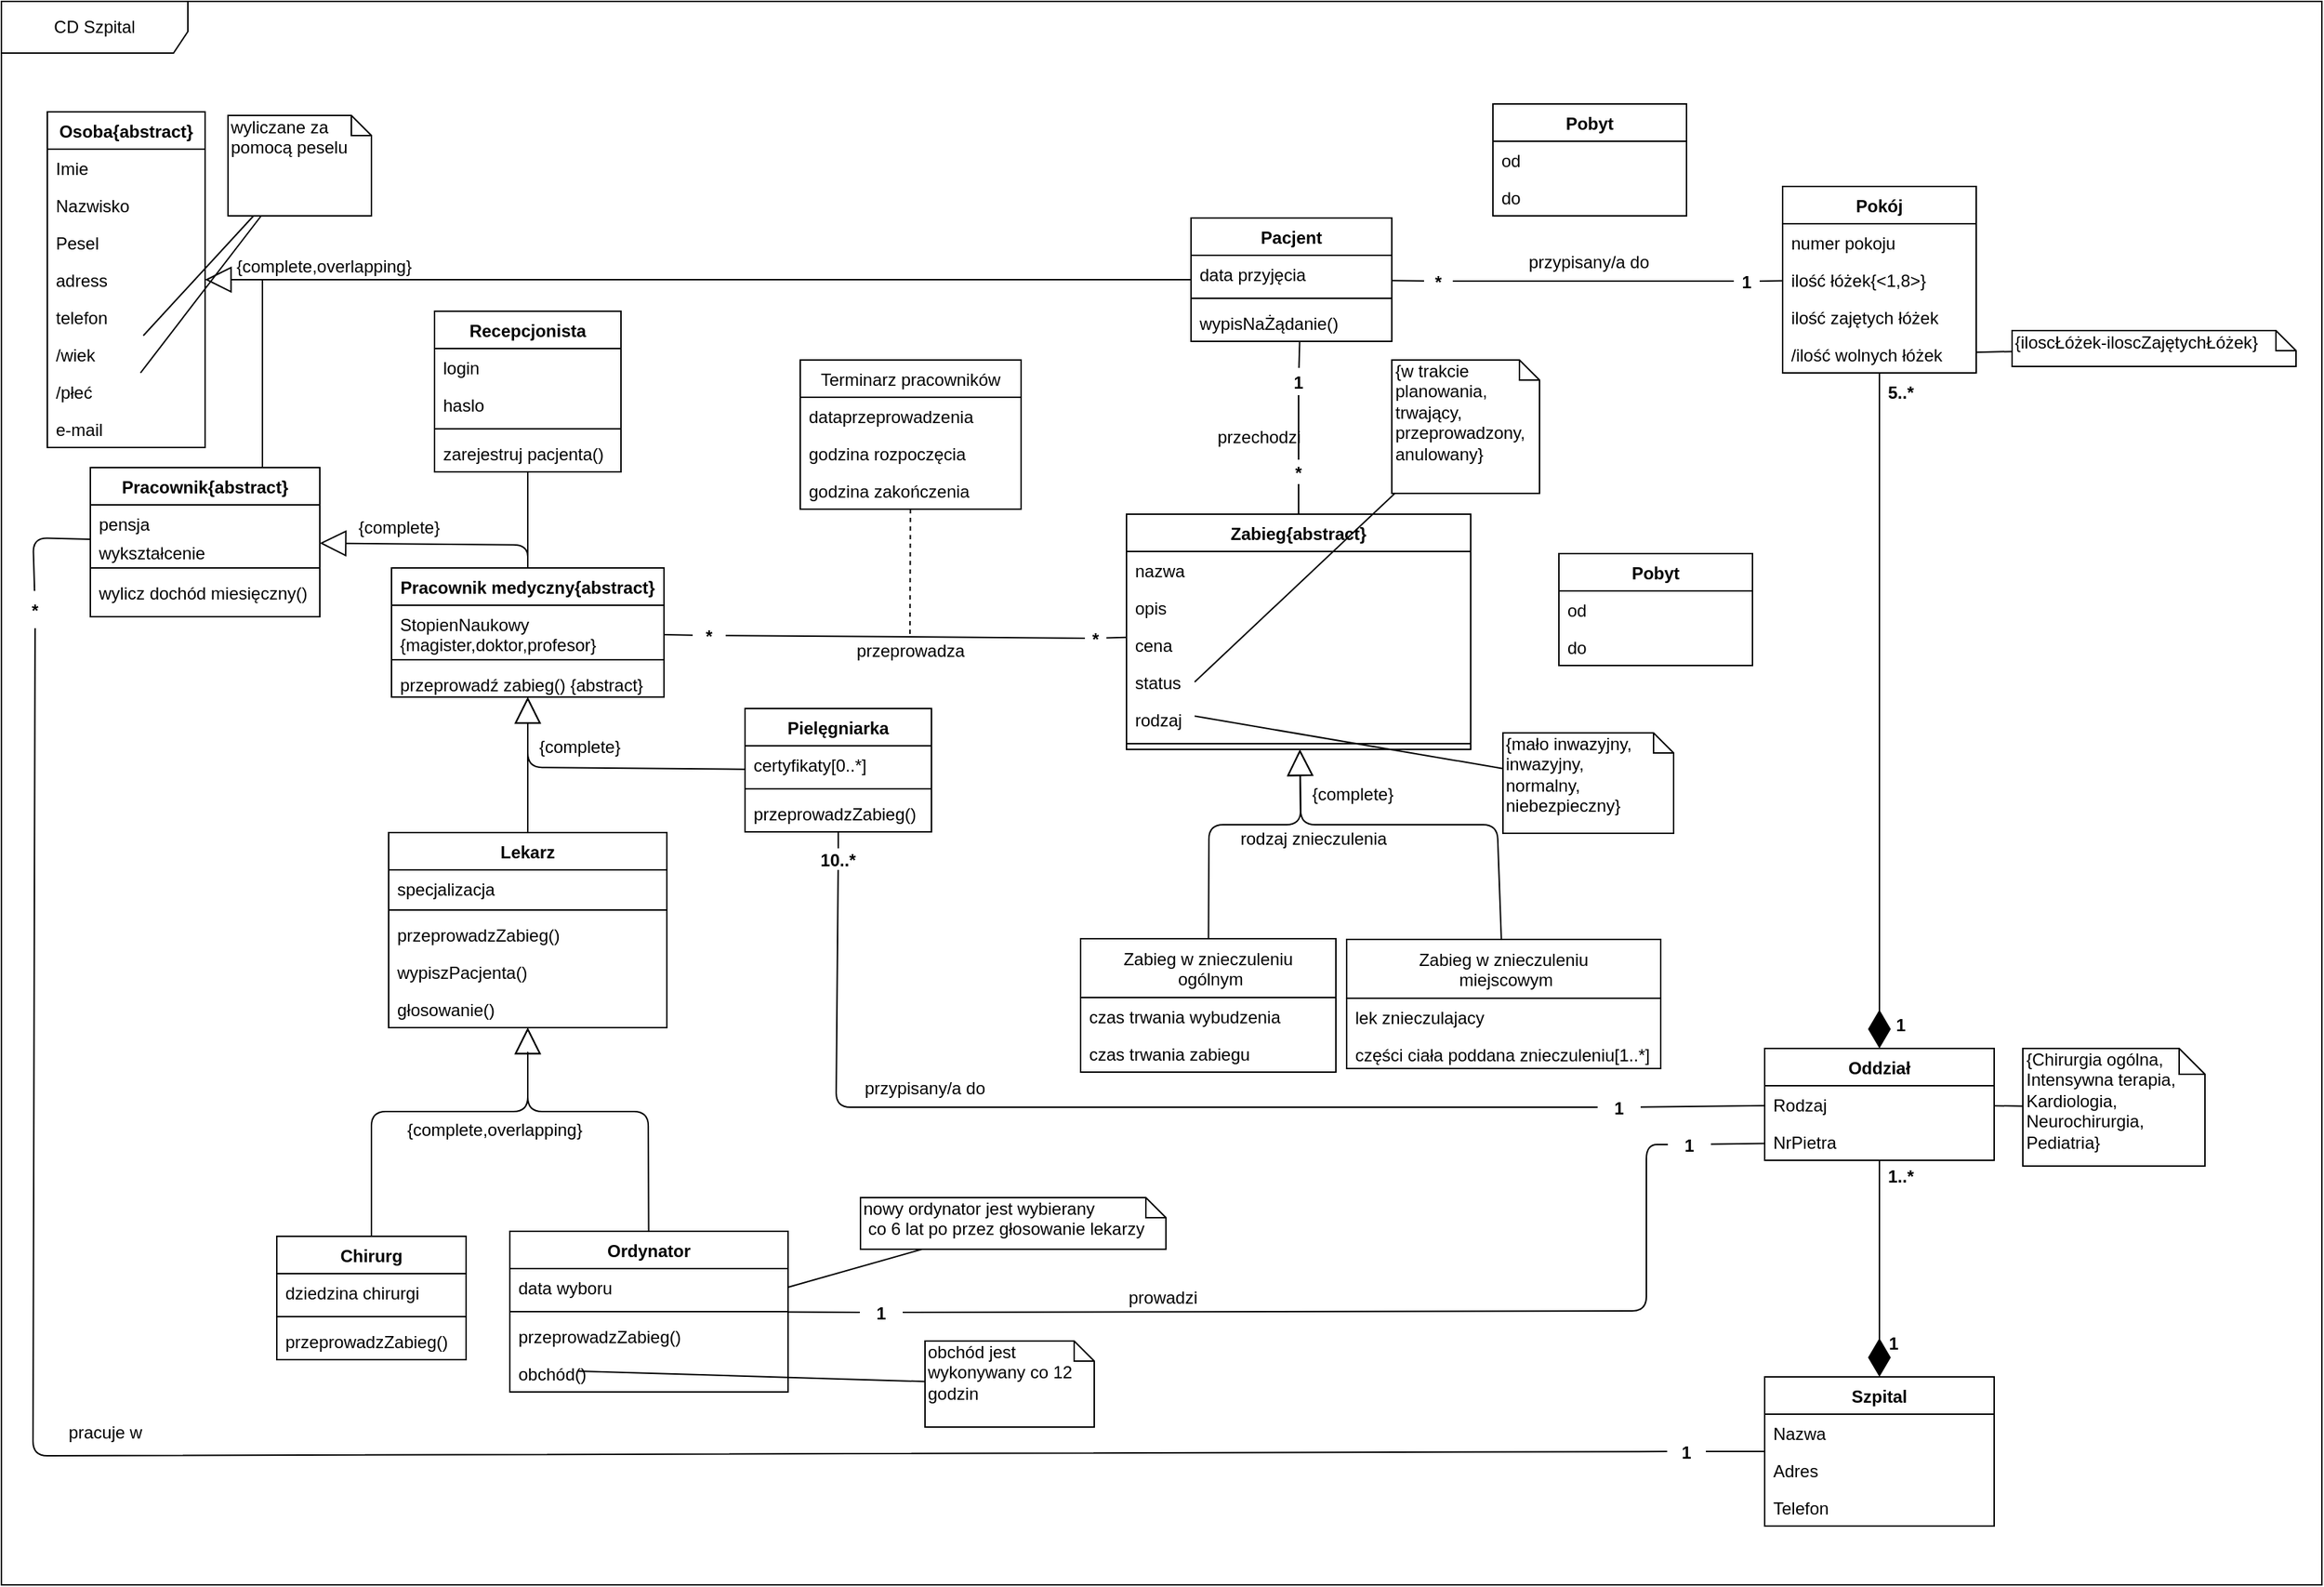 <mxfile version="12.9.6" type="github" pages="3">
  <diagram id="T34uIwSaDnBM8WevRqWh" name="class">
    <mxGraphModel dx="2173" dy="846" grid="1" gridSize="10" guides="1" tooltips="1" connect="1" arrows="1" fold="1" page="1" pageScale="1" pageWidth="827" pageHeight="1169" background="none" math="0" shadow="0">
      <root>
        <mxCell id="0" />
        <mxCell id="1" parent="0" />
        <mxCell id="V0LmtOdD6tVDb5vqFVER-235" value="CD Szpital" style="shape=umlFrame;whiteSpace=wrap;html=1;width=130;height=36;" parent="1" vertex="1">
          <mxGeometry x="-807" y="26" width="1618" height="1104" as="geometry" />
        </mxCell>
        <mxCell id="YwFuL6sDTb0NZOChiDxO-1" value="Pobyt" style="swimlane;fontStyle=1;align=center;verticalAlign=top;childLayout=stackLayout;horizontal=1;startSize=26;horizontalStack=0;resizeParent=1;resizeParentMax=0;resizeLast=0;collapsible=1;marginBottom=0;" vertex="1" parent="1">
          <mxGeometry x="233" y="97.5" width="135" height="78" as="geometry" />
        </mxCell>
        <mxCell id="YwFuL6sDTb0NZOChiDxO-2" value="od" style="text;strokeColor=none;fillColor=none;align=left;verticalAlign=top;spacingLeft=4;spacingRight=4;overflow=hidden;rotatable=0;points=[[0,0.5],[1,0.5]];portConstraint=eastwest;" vertex="1" parent="YwFuL6sDTb0NZOChiDxO-1">
          <mxGeometry y="26" width="135" height="26" as="geometry" />
        </mxCell>
        <mxCell id="YwFuL6sDTb0NZOChiDxO-3" value="do" style="text;strokeColor=none;fillColor=none;align=left;verticalAlign=top;spacingLeft=4;spacingRight=4;overflow=hidden;rotatable=0;points=[[0,0.5],[1,0.5]];portConstraint=eastwest;" vertex="1" parent="YwFuL6sDTb0NZOChiDxO-1">
          <mxGeometry y="52" width="135" height="26" as="geometry" />
        </mxCell>
        <mxCell id="YwFuL6sDTb0NZOChiDxO-6" value="Pobyt" style="swimlane;fontStyle=1;align=center;verticalAlign=top;childLayout=stackLayout;horizontal=1;startSize=26;horizontalStack=0;resizeParent=1;resizeParentMax=0;resizeLast=0;collapsible=1;marginBottom=0;" vertex="1" parent="1">
          <mxGeometry x="279" y="411" width="135" height="78" as="geometry" />
        </mxCell>
        <mxCell id="YwFuL6sDTb0NZOChiDxO-7" value="od" style="text;strokeColor=none;fillColor=none;align=left;verticalAlign=top;spacingLeft=4;spacingRight=4;overflow=hidden;rotatable=0;points=[[0,0.5],[1,0.5]];portConstraint=eastwest;" vertex="1" parent="YwFuL6sDTb0NZOChiDxO-6">
          <mxGeometry y="26" width="135" height="26" as="geometry" />
        </mxCell>
        <mxCell id="YwFuL6sDTb0NZOChiDxO-8" value="do" style="text;strokeColor=none;fillColor=none;align=left;verticalAlign=top;spacingLeft=4;spacingRight=4;overflow=hidden;rotatable=0;points=[[0,0.5],[1,0.5]];portConstraint=eastwest;" vertex="1" parent="YwFuL6sDTb0NZOChiDxO-6">
          <mxGeometry y="52" width="135" height="26" as="geometry" />
        </mxCell>
        <mxCell id="V0LmtOdD6tVDb5vqFVER-1" value="Szpital" style="swimlane;fontStyle=1;align=center;verticalAlign=top;childLayout=stackLayout;horizontal=1;startSize=26;horizontalStack=0;resizeParent=1;resizeParentMax=0;resizeLast=0;collapsible=1;marginBottom=0;" parent="1" vertex="1">
          <mxGeometry x="422.5" y="985" width="160" height="104" as="geometry" />
        </mxCell>
        <mxCell id="V0LmtOdD6tVDb5vqFVER-2" value="Nazwa" style="text;strokeColor=none;fillColor=none;align=left;verticalAlign=top;spacingLeft=4;spacingRight=4;overflow=hidden;rotatable=0;points=[[0,0.5],[1,0.5]];portConstraint=eastwest;" parent="V0LmtOdD6tVDb5vqFVER-1" vertex="1">
          <mxGeometry y="26" width="160" height="26" as="geometry" />
        </mxCell>
        <mxCell id="V0LmtOdD6tVDb5vqFVER-236" value="Adres" style="text;strokeColor=none;fillColor=none;align=left;verticalAlign=top;spacingLeft=4;spacingRight=4;overflow=hidden;rotatable=0;points=[[0,0.5],[1,0.5]];portConstraint=eastwest;" parent="V0LmtOdD6tVDb5vqFVER-1" vertex="1">
          <mxGeometry y="52" width="160" height="26" as="geometry" />
        </mxCell>
        <mxCell id="V0LmtOdD6tVDb5vqFVER-237" value="Telefon" style="text;strokeColor=none;fillColor=none;align=left;verticalAlign=top;spacingLeft=4;spacingRight=4;overflow=hidden;rotatable=0;points=[[0,0.5],[1,0.5]];portConstraint=eastwest;" parent="V0LmtOdD6tVDb5vqFVER-1" vertex="1">
          <mxGeometry y="78" width="160" height="26" as="geometry" />
        </mxCell>
        <mxCell id="V0LmtOdD6tVDb5vqFVER-20" value="Pokój" style="swimlane;fontStyle=1;align=center;verticalAlign=top;childLayout=stackLayout;horizontal=1;startSize=26;horizontalStack=0;resizeParent=1;resizeParentMax=0;resizeLast=0;collapsible=1;marginBottom=0;" parent="1" vertex="1">
          <mxGeometry x="435" y="155" width="135" height="130" as="geometry" />
        </mxCell>
        <mxCell id="V0LmtOdD6tVDb5vqFVER-21" value="numer pokoju" style="text;strokeColor=none;fillColor=none;align=left;verticalAlign=top;spacingLeft=4;spacingRight=4;overflow=hidden;rotatable=0;points=[[0,0.5],[1,0.5]];portConstraint=eastwest;" parent="V0LmtOdD6tVDb5vqFVER-20" vertex="1">
          <mxGeometry y="26" width="135" height="26" as="geometry" />
        </mxCell>
        <mxCell id="V0LmtOdD6tVDb5vqFVER-40" value="ilość łóżek{&lt;1,8&gt;}" style="text;strokeColor=none;fillColor=none;align=left;verticalAlign=top;spacingLeft=4;spacingRight=4;overflow=hidden;rotatable=0;points=[[0,0.5],[1,0.5]];portConstraint=eastwest;" parent="V0LmtOdD6tVDb5vqFVER-20" vertex="1">
          <mxGeometry y="52" width="135" height="26" as="geometry" />
        </mxCell>
        <mxCell id="V0LmtOdD6tVDb5vqFVER-41" value="ilość zajętych łóżek" style="text;strokeColor=none;fillColor=none;align=left;verticalAlign=top;spacingLeft=4;spacingRight=4;overflow=hidden;rotatable=0;points=[[0,0.5],[1,0.5]];portConstraint=eastwest;" parent="V0LmtOdD6tVDb5vqFVER-20" vertex="1">
          <mxGeometry y="78" width="135" height="26" as="geometry" />
        </mxCell>
        <mxCell id="V0LmtOdD6tVDb5vqFVER-192" value="/ilość wolnych łóżek" style="text;strokeColor=none;fillColor=none;align=left;verticalAlign=top;spacingLeft=4;spacingRight=4;overflow=hidden;rotatable=0;points=[[0,0.5],[1,0.5]];portConstraint=eastwest;" parent="V0LmtOdD6tVDb5vqFVER-20" vertex="1">
          <mxGeometry y="104" width="135" height="26" as="geometry" />
        </mxCell>
        <mxCell id="V0LmtOdD6tVDb5vqFVER-97" value="Pracownik medyczny{abstract}" style="swimlane;fontStyle=1;align=center;verticalAlign=top;childLayout=stackLayout;horizontal=1;startSize=26;horizontalStack=0;resizeParent=1;resizeParentMax=0;resizeLast=0;collapsible=1;marginBottom=0;" parent="1" vertex="1">
          <mxGeometry x="-535" y="421" width="190" height="90" as="geometry" />
        </mxCell>
        <mxCell id="V0LmtOdD6tVDb5vqFVER-98" value="StopienNaukowy&#xa;{magister,doktor,profesor}" style="text;strokeColor=none;fillColor=none;align=left;verticalAlign=top;spacingLeft=4;spacingRight=4;overflow=hidden;rotatable=0;points=[[0,0.5],[1,0.5]];portConstraint=eastwest;" parent="V0LmtOdD6tVDb5vqFVER-97" vertex="1">
          <mxGeometry y="26" width="190" height="34" as="geometry" />
        </mxCell>
        <mxCell id="V0LmtOdD6tVDb5vqFVER-99" value="" style="line;strokeWidth=1;fillColor=none;align=left;verticalAlign=middle;spacingTop=-1;spacingLeft=3;spacingRight=3;rotatable=0;labelPosition=right;points=[];portConstraint=eastwest;" parent="V0LmtOdD6tVDb5vqFVER-97" vertex="1">
          <mxGeometry y="60" width="190" height="8" as="geometry" />
        </mxCell>
        <mxCell id="V0LmtOdD6tVDb5vqFVER-100" value="przeprowadź zabieg() {abstract}" style="text;strokeColor=none;fillColor=none;align=left;verticalAlign=top;spacingLeft=4;spacingRight=4;overflow=hidden;rotatable=0;points=[[0,0.5],[1,0.5]];portConstraint=eastwest;" parent="V0LmtOdD6tVDb5vqFVER-97" vertex="1">
          <mxGeometry y="68" width="190" height="22" as="geometry" />
        </mxCell>
        <mxCell id="V0LmtOdD6tVDb5vqFVER-110" value="Lekarz" style="swimlane;fontStyle=1;align=center;verticalAlign=top;childLayout=stackLayout;horizontal=1;startSize=26;horizontalStack=0;resizeParent=1;resizeParentMax=0;resizeLast=0;collapsible=1;marginBottom=0;" parent="1" vertex="1">
          <mxGeometry x="-537" y="605.5" width="194" height="136" as="geometry" />
        </mxCell>
        <mxCell id="V0LmtOdD6tVDb5vqFVER-111" value="specjalizacja" style="text;strokeColor=none;fillColor=none;align=left;verticalAlign=top;spacingLeft=4;spacingRight=4;overflow=hidden;rotatable=0;points=[[0,0.5],[1,0.5]];portConstraint=eastwest;" parent="V0LmtOdD6tVDb5vqFVER-110" vertex="1">
          <mxGeometry y="26" width="194" height="24" as="geometry" />
        </mxCell>
        <mxCell id="V0LmtOdD6tVDb5vqFVER-112" value="" style="line;strokeWidth=1;fillColor=none;align=left;verticalAlign=middle;spacingTop=-1;spacingLeft=3;spacingRight=3;rotatable=0;labelPosition=right;points=[];portConstraint=eastwest;" parent="V0LmtOdD6tVDb5vqFVER-110" vertex="1">
          <mxGeometry y="50" width="194" height="8" as="geometry" />
        </mxCell>
        <mxCell id="V0LmtOdD6tVDb5vqFVER-113" value="przeprowadzZabieg()" style="text;strokeColor=none;fillColor=none;align=left;verticalAlign=top;spacingLeft=4;spacingRight=4;overflow=hidden;rotatable=0;points=[[0,0.5],[1,0.5]];portConstraint=eastwest;" parent="V0LmtOdD6tVDb5vqFVER-110" vertex="1">
          <mxGeometry y="58" width="194" height="26" as="geometry" />
        </mxCell>
        <mxCell id="V0LmtOdD6tVDb5vqFVER-233" value="wypiszPacjenta()" style="text;strokeColor=none;fillColor=none;align=left;verticalAlign=top;spacingLeft=4;spacingRight=4;overflow=hidden;rotatable=0;points=[[0,0.5],[1,0.5]];portConstraint=eastwest;" parent="V0LmtOdD6tVDb5vqFVER-110" vertex="1">
          <mxGeometry y="84" width="194" height="26" as="geometry" />
        </mxCell>
        <mxCell id="bHVNC20wXIVItzgnzhsU-92" value="głosowanie()" style="text;strokeColor=none;fillColor=none;align=left;verticalAlign=top;spacingLeft=4;spacingRight=4;overflow=hidden;rotatable=0;points=[[0,0.5],[1,0.5]];portConstraint=eastwest;" parent="V0LmtOdD6tVDb5vqFVER-110" vertex="1">
          <mxGeometry y="110" width="194" height="26" as="geometry" />
        </mxCell>
        <mxCell id="V0LmtOdD6tVDb5vqFVER-140" value="Ordynator" style="swimlane;fontStyle=1;align=center;verticalAlign=top;childLayout=stackLayout;horizontal=1;startSize=26;horizontalStack=0;resizeParent=1;resizeParentMax=0;resizeLast=0;collapsible=1;marginBottom=0;" parent="1" vertex="1">
          <mxGeometry x="-452.5" y="883.5" width="194" height="112" as="geometry" />
        </mxCell>
        <mxCell id="V0LmtOdD6tVDb5vqFVER-141" value="data wyboru" style="text;strokeColor=none;fillColor=none;align=left;verticalAlign=top;spacingLeft=4;spacingRight=4;overflow=hidden;rotatable=0;points=[[0,0.5],[1,0.5]];portConstraint=eastwest;" parent="V0LmtOdD6tVDb5vqFVER-140" vertex="1">
          <mxGeometry y="26" width="194" height="26" as="geometry" />
        </mxCell>
        <mxCell id="V0LmtOdD6tVDb5vqFVER-142" value="" style="line;strokeWidth=1;fillColor=none;align=left;verticalAlign=middle;spacingTop=-1;spacingLeft=3;spacingRight=3;rotatable=0;labelPosition=right;points=[];portConstraint=eastwest;" parent="V0LmtOdD6tVDb5vqFVER-140" vertex="1">
          <mxGeometry y="52" width="194" height="8" as="geometry" />
        </mxCell>
        <mxCell id="V0LmtOdD6tVDb5vqFVER-143" value="przeprowadzZabieg()" style="text;strokeColor=none;fillColor=none;align=left;verticalAlign=top;spacingLeft=4;spacingRight=4;overflow=hidden;rotatable=0;points=[[0,0.5],[1,0.5]];portConstraint=eastwest;" parent="V0LmtOdD6tVDb5vqFVER-140" vertex="1">
          <mxGeometry y="60" width="194" height="26" as="geometry" />
        </mxCell>
        <mxCell id="V0LmtOdD6tVDb5vqFVER-177" value="obchód()" style="text;strokeColor=none;fillColor=none;align=left;verticalAlign=top;spacingLeft=4;spacingRight=4;overflow=hidden;rotatable=0;points=[[0,0.5],[1,0.5]];portConstraint=eastwest;" parent="V0LmtOdD6tVDb5vqFVER-140" vertex="1">
          <mxGeometry y="86" width="194" height="26" as="geometry" />
        </mxCell>
        <mxCell id="V0LmtOdD6tVDb5vqFVER-134" value="Chirurg" style="swimlane;fontStyle=1;align=center;verticalAlign=top;childLayout=stackLayout;horizontal=1;startSize=26;horizontalStack=0;resizeParent=1;resizeParentMax=0;resizeLast=0;collapsible=1;marginBottom=0;" parent="1" vertex="1">
          <mxGeometry x="-615" y="887" width="132" height="86" as="geometry" />
        </mxCell>
        <mxCell id="V0LmtOdD6tVDb5vqFVER-135" value="dziedzina chirurgi" style="text;strokeColor=none;fillColor=none;align=left;verticalAlign=top;spacingLeft=4;spacingRight=4;overflow=hidden;rotatable=0;points=[[0,0.5],[1,0.5]];portConstraint=eastwest;" parent="V0LmtOdD6tVDb5vqFVER-134" vertex="1">
          <mxGeometry y="26" width="132" height="26" as="geometry" />
        </mxCell>
        <mxCell id="V0LmtOdD6tVDb5vqFVER-136" value="" style="line;strokeWidth=1;fillColor=none;align=left;verticalAlign=middle;spacingTop=-1;spacingLeft=3;spacingRight=3;rotatable=0;labelPosition=right;points=[];portConstraint=eastwest;" parent="V0LmtOdD6tVDb5vqFVER-134" vertex="1">
          <mxGeometry y="52" width="132" height="8" as="geometry" />
        </mxCell>
        <mxCell id="V0LmtOdD6tVDb5vqFVER-137" value="przeprowadzZabieg()" style="text;strokeColor=none;fillColor=none;align=left;verticalAlign=top;spacingLeft=4;spacingRight=4;overflow=hidden;rotatable=0;points=[[0,0.5],[1,0.5]];portConstraint=eastwest;" parent="V0LmtOdD6tVDb5vqFVER-134" vertex="1">
          <mxGeometry y="60" width="132" height="26" as="geometry" />
        </mxCell>
        <mxCell id="V0LmtOdD6tVDb5vqFVER-78" value="Pielęgniarka" style="swimlane;fontStyle=1;align=center;verticalAlign=top;childLayout=stackLayout;horizontal=1;startSize=26;horizontalStack=0;resizeParent=1;resizeParentMax=0;resizeLast=0;collapsible=1;marginBottom=0;" parent="1" vertex="1">
          <mxGeometry x="-288.5" y="519" width="130" height="86" as="geometry" />
        </mxCell>
        <mxCell id="V0LmtOdD6tVDb5vqFVER-84" value="certyfikaty[0..*]" style="text;strokeColor=none;fillColor=none;align=left;verticalAlign=top;spacingLeft=4;spacingRight=4;overflow=hidden;rotatable=0;points=[[0,0.5],[1,0.5]];portConstraint=eastwest;" parent="V0LmtOdD6tVDb5vqFVER-78" vertex="1">
          <mxGeometry y="26" width="130" height="26" as="geometry" />
        </mxCell>
        <mxCell id="V0LmtOdD6tVDb5vqFVER-80" value="" style="line;strokeWidth=1;fillColor=none;align=left;verticalAlign=middle;spacingTop=-1;spacingLeft=3;spacingRight=3;rotatable=0;labelPosition=right;points=[];portConstraint=eastwest;" parent="V0LmtOdD6tVDb5vqFVER-78" vertex="1">
          <mxGeometry y="52" width="130" height="8" as="geometry" />
        </mxCell>
        <mxCell id="V0LmtOdD6tVDb5vqFVER-81" value="przeprowadzZabieg()" style="text;strokeColor=none;fillColor=none;align=left;verticalAlign=top;spacingLeft=4;spacingRight=4;overflow=hidden;rotatable=0;points=[[0,0.5],[1,0.5]];portConstraint=eastwest;" parent="V0LmtOdD6tVDb5vqFVER-78" vertex="1">
          <mxGeometry y="60" width="130" height="26" as="geometry" />
        </mxCell>
        <mxCell id="V0LmtOdD6tVDb5vqFVER-5" value="Pacjent" style="swimlane;fontStyle=1;align=center;verticalAlign=top;childLayout=stackLayout;horizontal=1;startSize=26;horizontalStack=0;resizeParent=1;resizeParentMax=0;resizeLast=0;collapsible=1;marginBottom=0;" parent="1" vertex="1">
          <mxGeometry x="22.5" y="177" width="140" height="86" as="geometry" />
        </mxCell>
        <mxCell id="V0LmtOdD6tVDb5vqFVER-57" value="data przyjęcia" style="text;strokeColor=none;fillColor=none;align=left;verticalAlign=top;spacingLeft=4;spacingRight=4;overflow=hidden;rotatable=0;points=[[0,0.5],[1,0.5]];portConstraint=eastwest;" parent="V0LmtOdD6tVDb5vqFVER-5" vertex="1">
          <mxGeometry y="26" width="140" height="26" as="geometry" />
        </mxCell>
        <mxCell id="V0LmtOdD6tVDb5vqFVER-7" value="" style="line;strokeWidth=1;fillColor=none;align=left;verticalAlign=middle;spacingTop=-1;spacingLeft=3;spacingRight=3;rotatable=0;labelPosition=right;points=[];portConstraint=eastwest;" parent="V0LmtOdD6tVDb5vqFVER-5" vertex="1">
          <mxGeometry y="52" width="140" height="8" as="geometry" />
        </mxCell>
        <mxCell id="V0LmtOdD6tVDb5vqFVER-8" value="wypisNaŻądanie()" style="text;strokeColor=none;fillColor=none;align=left;verticalAlign=top;spacingLeft=4;spacingRight=4;overflow=hidden;rotatable=0;points=[[0,0.5],[1,0.5]];portConstraint=eastwest;" parent="V0LmtOdD6tVDb5vqFVER-5" vertex="1">
          <mxGeometry y="60" width="140" height="26" as="geometry" />
        </mxCell>
        <mxCell id="V0LmtOdD6tVDb5vqFVER-42" value="Osoba{abstract}" style="swimlane;fontStyle=1;align=center;verticalAlign=top;childLayout=stackLayout;horizontal=1;startSize=26;horizontalStack=0;resizeParent=1;resizeParentMax=0;resizeLast=0;collapsible=1;marginBottom=0;" parent="1" vertex="1">
          <mxGeometry x="-775" y="103" width="110" height="234" as="geometry">
            <mxRectangle x="-472.5" y="145" width="120" height="26" as="alternateBounds" />
          </mxGeometry>
        </mxCell>
        <mxCell id="V0LmtOdD6tVDb5vqFVER-43" value="Imie" style="text;strokeColor=none;fillColor=none;align=left;verticalAlign=top;spacingLeft=4;spacingRight=4;overflow=hidden;rotatable=0;points=[[0,0.5],[1,0.5]];portConstraint=eastwest;" parent="V0LmtOdD6tVDb5vqFVER-42" vertex="1">
          <mxGeometry y="26" width="110" height="26" as="geometry" />
        </mxCell>
        <mxCell id="V0LmtOdD6tVDb5vqFVER-46" value="Nazwisko" style="text;strokeColor=none;fillColor=none;align=left;verticalAlign=top;spacingLeft=4;spacingRight=4;overflow=hidden;rotatable=0;points=[[0,0.5],[1,0.5]];portConstraint=eastwest;" parent="V0LmtOdD6tVDb5vqFVER-42" vertex="1">
          <mxGeometry y="52" width="110" height="26" as="geometry" />
        </mxCell>
        <mxCell id="V0LmtOdD6tVDb5vqFVER-47" value="Pesel" style="text;strokeColor=none;fillColor=none;align=left;verticalAlign=top;spacingLeft=4;spacingRight=4;overflow=hidden;rotatable=0;points=[[0,0.5],[1,0.5]];portConstraint=eastwest;" parent="V0LmtOdD6tVDb5vqFVER-42" vertex="1">
          <mxGeometry y="78" width="110" height="26" as="geometry" />
        </mxCell>
        <mxCell id="V0LmtOdD6tVDb5vqFVER-48" value="adress" style="text;strokeColor=none;fillColor=none;align=left;verticalAlign=top;spacingLeft=4;spacingRight=4;overflow=hidden;rotatable=0;points=[[0,0.5],[1,0.5]];portConstraint=eastwest;" parent="V0LmtOdD6tVDb5vqFVER-42" vertex="1">
          <mxGeometry y="104" width="110" height="26" as="geometry" />
        </mxCell>
        <mxCell id="V0LmtOdD6tVDb5vqFVER-49" value="telefon" style="text;strokeColor=none;fillColor=none;align=left;verticalAlign=top;spacingLeft=4;spacingRight=4;overflow=hidden;rotatable=0;points=[[0,0.5],[1,0.5]];portConstraint=eastwest;" parent="V0LmtOdD6tVDb5vqFVER-42" vertex="1">
          <mxGeometry y="130" width="110" height="26" as="geometry" />
        </mxCell>
        <mxCell id="8IMbzi-j8LDuRa3O1iAD-1" value="/wiek" style="text;strokeColor=none;fillColor=none;align=left;verticalAlign=top;spacingLeft=4;spacingRight=4;overflow=hidden;rotatable=0;points=[[0,0.5],[1,0.5]];portConstraint=eastwest;" parent="V0LmtOdD6tVDb5vqFVER-42" vertex="1">
          <mxGeometry y="156" width="110" height="26" as="geometry" />
        </mxCell>
        <mxCell id="V0LmtOdD6tVDb5vqFVER-251" value="/płeć" style="text;strokeColor=none;fillColor=none;align=left;verticalAlign=top;spacingLeft=4;spacingRight=4;overflow=hidden;rotatable=0;points=[[0,0.5],[1,0.5]];portConstraint=eastwest;" parent="V0LmtOdD6tVDb5vqFVER-42" vertex="1">
          <mxGeometry y="182" width="110" height="26" as="geometry" />
        </mxCell>
        <mxCell id="V0LmtOdD6tVDb5vqFVER-50" value="e-mail" style="text;strokeColor=none;fillColor=none;align=left;verticalAlign=top;spacingLeft=4;spacingRight=4;overflow=hidden;rotatable=0;points=[[0,0.5],[1,0.5]];portConstraint=eastwest;" parent="V0LmtOdD6tVDb5vqFVER-42" vertex="1">
          <mxGeometry y="208" width="110" height="26" as="geometry" />
        </mxCell>
        <mxCell id="V0LmtOdD6tVDb5vqFVER-127" value="" style="endArrow=none;html=1;exitX=1;exitY=0.5;exitDx=0;exitDy=0;" parent="1" source="V0LmtOdD6tVDb5vqFVER-214" target="V0LmtOdD6tVDb5vqFVER-20" edge="1">
          <mxGeometry width="50" height="50" relative="1" as="geometry">
            <mxPoint x="283.5" y="283.601" as="sourcePoint" />
            <mxPoint x="113.5" y="612.5" as="targetPoint" />
          </mxGeometry>
        </mxCell>
        <mxCell id="V0LmtOdD6tVDb5vqFVER-145" value="Zabieg{abstract}" style="swimlane;fontStyle=1;align=center;verticalAlign=top;childLayout=stackLayout;horizontal=1;startSize=26;horizontalStack=0;resizeParent=1;resizeParentMax=0;resizeLast=0;collapsible=1;marginBottom=0;" parent="1" vertex="1">
          <mxGeometry x="-22.5" y="383.5" width="240" height="164" as="geometry" />
        </mxCell>
        <mxCell id="V0LmtOdD6tVDb5vqFVER-149" value="nazwa" style="text;strokeColor=none;fillColor=none;align=left;verticalAlign=top;spacingLeft=4;spacingRight=4;overflow=hidden;rotatable=0;points=[[0,0.5],[1,0.5]];portConstraint=eastwest;" parent="V0LmtOdD6tVDb5vqFVER-145" vertex="1">
          <mxGeometry y="26" width="240" height="26" as="geometry" />
        </mxCell>
        <mxCell id="bHVNC20wXIVItzgnzhsU-76" value="opis" style="text;strokeColor=none;fillColor=none;align=left;verticalAlign=top;spacingLeft=4;spacingRight=4;overflow=hidden;rotatable=0;points=[[0,0.5],[1,0.5]];portConstraint=eastwest;" parent="V0LmtOdD6tVDb5vqFVER-145" vertex="1">
          <mxGeometry y="52" width="240" height="26" as="geometry" />
        </mxCell>
        <mxCell id="bHVNC20wXIVItzgnzhsU-75" value="cena" style="text;strokeColor=none;fillColor=none;align=left;verticalAlign=top;spacingLeft=4;spacingRight=4;overflow=hidden;rotatable=0;points=[[0,0.5],[1,0.5]];portConstraint=eastwest;" parent="V0LmtOdD6tVDb5vqFVER-145" vertex="1">
          <mxGeometry y="78" width="240" height="26" as="geometry" />
        </mxCell>
        <mxCell id="bHVNC20wXIVItzgnzhsU-55" value="status" style="text;strokeColor=none;fillColor=none;align=left;verticalAlign=top;spacingLeft=4;spacingRight=4;overflow=hidden;rotatable=0;points=[[0,0.5],[1,0.5]];portConstraint=eastwest;" parent="V0LmtOdD6tVDb5vqFVER-145" vertex="1">
          <mxGeometry y="104" width="240" height="26" as="geometry" />
        </mxCell>
        <mxCell id="bHVNC20wXIVItzgnzhsU-81" value="rodzaj" style="text;strokeColor=none;fillColor=none;align=left;verticalAlign=top;spacingLeft=4;spacingRight=4;overflow=hidden;rotatable=0;points=[[0,0.5],[1,0.5]];portConstraint=eastwest;" parent="V0LmtOdD6tVDb5vqFVER-145" vertex="1">
          <mxGeometry y="130" width="240" height="26" as="geometry" />
        </mxCell>
        <mxCell id="V0LmtOdD6tVDb5vqFVER-147" value="" style="line;strokeWidth=1;fillColor=none;align=left;verticalAlign=middle;spacingTop=-1;spacingLeft=3;spacingRight=3;rotatable=0;labelPosition=right;points=[];portConstraint=eastwest;" parent="V0LmtOdD6tVDb5vqFVER-145" vertex="1">
          <mxGeometry y="156" width="240" height="8" as="geometry" />
        </mxCell>
        <mxCell id="V0LmtOdD6tVDb5vqFVER-162" value="" style="endArrow=none;html=1;" parent="1" source="V0LmtOdD6tVDb5vqFVER-226" target="V0LmtOdD6tVDb5vqFVER-145" edge="1">
          <mxGeometry width="50" height="50" relative="1" as="geometry">
            <mxPoint x="-61.5" y="620" as="sourcePoint" />
            <mxPoint x="-11.5" y="570" as="targetPoint" />
          </mxGeometry>
        </mxCell>
        <mxCell id="V0LmtOdD6tVDb5vqFVER-163" value="" style="endArrow=none;html=1;entryX=0.541;entryY=1.005;entryDx=0;entryDy=0;entryPerimeter=0;" parent="1" source="V0LmtOdD6tVDb5vqFVER-200" target="V0LmtOdD6tVDb5vqFVER-8" edge="1">
          <mxGeometry width="50" height="50" relative="1" as="geometry">
            <mxPoint x="118.5" y="540" as="sourcePoint" />
            <mxPoint x="11.5" y="337.5" as="targetPoint" />
          </mxGeometry>
        </mxCell>
        <mxCell id="V0LmtOdD6tVDb5vqFVER-164" value="{Chirurgia ogólna,&lt;br&gt;Intensywna terapia,&lt;br&gt;Kardiologia,&lt;br&gt;Neurochirurgia,&lt;br&gt;Pediatria}" style="shape=note;whiteSpace=wrap;html=1;size=18;verticalAlign=top;align=left;spacingTop=-6;" parent="1" vertex="1">
          <mxGeometry x="602.5" y="756" width="127" height="82" as="geometry" />
        </mxCell>
        <mxCell id="V0LmtOdD6tVDb5vqFVER-167" value="" style="endArrow=none;html=1;" parent="1" source="V0LmtOdD6tVDb5vqFVER-139" target="V0LmtOdD6tVDb5vqFVER-164" edge="1">
          <mxGeometry width="50" height="50" relative="1" as="geometry">
            <mxPoint x="582.5" y="794.702" as="sourcePoint" />
            <mxPoint x="892.5" y="284.5" as="targetPoint" />
          </mxGeometry>
        </mxCell>
        <mxCell id="V0LmtOdD6tVDb5vqFVER-170" value="" style="endArrow=none;html=1;" parent="1" source="V0LmtOdD6tVDb5vqFVER-221" target="V0LmtOdD6tVDb5vqFVER-16" edge="1">
          <mxGeometry width="50" height="50" relative="1" as="geometry">
            <mxPoint x="78.5" y="630" as="sourcePoint" />
            <mxPoint x="128.5" y="580" as="targetPoint" />
          </mxGeometry>
        </mxCell>
        <mxCell id="V0LmtOdD6tVDb5vqFVER-179" value="" style="endArrow=block;endSize=16;endFill=0;html=1;" parent="1" source="V0LmtOdD6tVDb5vqFVER-5" target="V0LmtOdD6tVDb5vqFVER-42" edge="1">
          <mxGeometry x="-0.375" y="80" width="160" relative="1" as="geometry">
            <mxPoint x="-510" y="98" as="sourcePoint" />
            <mxPoint x="-350" y="98" as="targetPoint" />
            <mxPoint as="offset" />
            <Array as="points">
              <mxPoint x="-130" y="220" />
            </Array>
          </mxGeometry>
        </mxCell>
        <mxCell id="V0LmtOdD6tVDb5vqFVER-183" value="" style="endArrow=block;endSize=16;endFill=0;html=1;" parent="1" source="V0LmtOdD6tVDb5vqFVER-110" target="V0LmtOdD6tVDb5vqFVER-97" edge="1">
          <mxGeometry x="-0.375" y="80" width="160" relative="1" as="geometry">
            <mxPoint x="-423.0" y="575" as="sourcePoint" />
            <mxPoint x="-583" y="575" as="targetPoint" />
            <mxPoint as="offset" />
          </mxGeometry>
        </mxCell>
        <mxCell id="V0LmtOdD6tVDb5vqFVER-184" value="" style="endArrow=block;endSize=16;endFill=0;html=1;" parent="1" source="V0LmtOdD6tVDb5vqFVER-78" target="V0LmtOdD6tVDb5vqFVER-97" edge="1">
          <mxGeometry x="-0.375" y="80" width="160" relative="1" as="geometry">
            <mxPoint x="-450.0" y="378" as="sourcePoint" />
            <mxPoint x="-610" y="378" as="targetPoint" />
            <mxPoint as="offset" />
            <Array as="points">
              <mxPoint x="-440" y="560" />
            </Array>
          </mxGeometry>
        </mxCell>
        <mxCell id="V0LmtOdD6tVDb5vqFVER-185" value="" style="endArrow=block;endSize=16;endFill=0;html=1;" parent="1" source="V0LmtOdD6tVDb5vqFVER-140" target="V0LmtOdD6tVDb5vqFVER-110" edge="1">
          <mxGeometry x="-0.375" y="80" width="160" relative="1" as="geometry">
            <mxPoint x="-290" y="675.929" as="sourcePoint" />
            <mxPoint x="-130" y="675.929" as="targetPoint" />
            <mxPoint as="offset" />
            <Array as="points">
              <mxPoint x="-356" y="800" />
              <mxPoint x="-440" y="800" />
            </Array>
          </mxGeometry>
        </mxCell>
        <mxCell id="V0LmtOdD6tVDb5vqFVER-186" value="" style="endArrow=block;endSize=16;endFill=0;html=1;" parent="1" source="V0LmtOdD6tVDb5vqFVER-134" target="V0LmtOdD6tVDb5vqFVER-110" edge="1">
          <mxGeometry x="-0.375" y="80" width="160" relative="1" as="geometry">
            <mxPoint x="-730" y="631" as="sourcePoint" />
            <mxPoint x="-460" y="728" as="targetPoint" />
            <mxPoint as="offset" />
            <Array as="points">
              <mxPoint x="-549" y="800" />
              <mxPoint x="-440" y="800" />
              <mxPoint x="-440" y="758" />
            </Array>
          </mxGeometry>
        </mxCell>
        <mxCell id="V0LmtOdD6tVDb5vqFVER-201" value="*" style="text;align=center;fontStyle=1;verticalAlign=middle;spacingLeft=3;spacingRight=3;strokeColor=none;rotatable=0;points=[[0,0.5],[1,0.5]];portConstraint=eastwest;" parent="1" vertex="1">
          <mxGeometry x="90" y="345.5" width="15" height="17" as="geometry" />
        </mxCell>
        <mxCell id="V0LmtOdD6tVDb5vqFVER-206" value="" style="endArrow=none;html=1;" parent="1" source="V0LmtOdD6tVDb5vqFVER-145" target="V0LmtOdD6tVDb5vqFVER-201" edge="1">
          <mxGeometry width="50" height="50" relative="1" as="geometry">
            <mxPoint x="0.477" y="437.5" as="sourcePoint" />
            <mxPoint x="-33.477" y="332" as="targetPoint" />
          </mxGeometry>
        </mxCell>
        <mxCell id="V0LmtOdD6tVDb5vqFVER-200" value="1" style="text;align=center;fontStyle=1;verticalAlign=middle;spacingLeft=3;spacingRight=3;strokeColor=none;rotatable=0;points=[[0,0.5],[1,0.5]];portConstraint=eastwest;" parent="1" vertex="1">
          <mxGeometry x="92.5" y="281.5" width="10" height="19" as="geometry" />
        </mxCell>
        <mxCell id="V0LmtOdD6tVDb5vqFVER-207" value="" style="endArrow=none;html=1;" parent="1" source="V0LmtOdD6tVDb5vqFVER-201" target="V0LmtOdD6tVDb5vqFVER-200" edge="1">
          <mxGeometry width="50" height="50" relative="1" as="geometry">
            <mxPoint x="-15.214" y="403" as="sourcePoint" />
            <mxPoint x="-35.5" y="332" as="targetPoint" />
          </mxGeometry>
        </mxCell>
        <mxCell id="V0LmtOdD6tVDb5vqFVER-199" value="*" style="text;align=center;fontStyle=1;verticalAlign=middle;spacingLeft=3;spacingRight=3;strokeColor=none;rotatable=0;points=[[0,0.5],[1,0.5]];portConstraint=eastwest;" parent="1" vertex="1">
          <mxGeometry x="185" y="208" width="20" height="26" as="geometry" />
        </mxCell>
        <mxCell id="V0LmtOdD6tVDb5vqFVER-208" value="" style="endArrow=none;html=1;" parent="1" source="V0LmtOdD6tVDb5vqFVER-5" target="V0LmtOdD6tVDb5vqFVER-199" edge="1">
          <mxGeometry width="50" height="50" relative="1" as="geometry">
            <mxPoint x="28.5" y="278.667" as="sourcePoint" />
            <mxPoint x="138.5" y="282.333" as="targetPoint" />
          </mxGeometry>
        </mxCell>
        <mxCell id="V0LmtOdD6tVDb5vqFVER-209" value="5..*" style="text;align=center;fontStyle=1;verticalAlign=middle;spacingLeft=3;spacingRight=3;strokeColor=none;rotatable=0;points=[[0,0.5],[1,0.5]];portConstraint=eastwest;" parent="1" vertex="1">
          <mxGeometry x="502.5" y="285" width="30" height="26" as="geometry" />
        </mxCell>
        <mxCell id="V0LmtOdD6tVDb5vqFVER-214" value="1" style="text;align=center;fontStyle=1;verticalAlign=middle;spacingLeft=3;spacingRight=3;strokeColor=none;rotatable=0;points=[[0,0.5],[1,0.5]];portConstraint=eastwest;" parent="1" vertex="1">
          <mxGeometry x="401" y="208" width="18" height="26" as="geometry" />
        </mxCell>
        <mxCell id="V0LmtOdD6tVDb5vqFVER-215" value="" style="endArrow=none;html=1;" parent="1" source="V0LmtOdD6tVDb5vqFVER-199" target="V0LmtOdD6tVDb5vqFVER-214" edge="1">
          <mxGeometry width="50" height="50" relative="1" as="geometry">
            <mxPoint x="63.5" y="281.353" as="sourcePoint" />
            <mxPoint x="138.5" y="283.118" as="targetPoint" />
          </mxGeometry>
        </mxCell>
        <mxCell id="V0LmtOdD6tVDb5vqFVER-213" value="1" style="text;align=center;fontStyle=1;verticalAlign=middle;spacingLeft=3;spacingRight=3;strokeColor=none;rotatable=0;points=[[0,0.5],[1,0.5]];portConstraint=eastwest;" parent="1" vertex="1">
          <mxGeometry x="502.5" y="726" width="30" height="26" as="geometry" />
        </mxCell>
        <mxCell id="V0LmtOdD6tVDb5vqFVER-212" value="1" style="text;align=center;fontStyle=1;verticalAlign=middle;spacingLeft=3;spacingRight=3;strokeColor=none;rotatable=0;points=[[0,0.5],[1,0.5]];portConstraint=eastwest;" parent="1" vertex="1">
          <mxGeometry x="497.5" y="948" width="30" height="26" as="geometry" />
        </mxCell>
        <mxCell id="V0LmtOdD6tVDb5vqFVER-220" value="1..*" style="text;align=center;fontStyle=1;verticalAlign=middle;spacingLeft=3;spacingRight=3;strokeColor=none;rotatable=0;points=[[0,0.5],[1,0.5]];portConstraint=eastwest;" parent="1" vertex="1">
          <mxGeometry x="502.5" y="831.5" width="30" height="26" as="geometry" />
        </mxCell>
        <mxCell id="V0LmtOdD6tVDb5vqFVER-222" value="1" style="text;align=center;fontStyle=1;verticalAlign=middle;spacingLeft=3;spacingRight=3;strokeColor=none;rotatable=0;points=[[0,0.5],[1,0.5]];portConstraint=eastwest;" parent="1" vertex="1">
          <mxGeometry x="-208.5" y="927" width="30" height="26" as="geometry" />
        </mxCell>
        <mxCell id="V0LmtOdD6tVDb5vqFVER-224" value="" style="endArrow=none;html=1;" parent="1" source="V0LmtOdD6tVDb5vqFVER-140" target="V0LmtOdD6tVDb5vqFVER-222" edge="1">
          <mxGeometry width="50" height="50" relative="1" as="geometry">
            <mxPoint x="-120" y="922.87" as="sourcePoint" />
            <mxPoint x="-85" y="920" as="targetPoint" />
          </mxGeometry>
        </mxCell>
        <mxCell id="V0LmtOdD6tVDb5vqFVER-221" value="1" style="text;align=center;fontStyle=1;verticalAlign=middle;spacingLeft=3;spacingRight=3;strokeColor=none;rotatable=0;points=[[0,0.5],[1,0.5]];portConstraint=eastwest;" parent="1" vertex="1">
          <mxGeometry x="355" y="810" width="30" height="26" as="geometry" />
        </mxCell>
        <mxCell id="V0LmtOdD6tVDb5vqFVER-225" value="" style="endArrow=none;html=1;entryX=0;entryY=0.5;entryDx=0;entryDy=0;" parent="1" source="V0LmtOdD6tVDb5vqFVER-222" target="V0LmtOdD6tVDb5vqFVER-221" edge="1">
          <mxGeometry width="50" height="50" relative="1" as="geometry">
            <mxPoint x="215.239" y="835.5" as="sourcePoint" />
            <mxPoint x="340" y="819" as="targetPoint" />
            <Array as="points">
              <mxPoint x="340" y="939" />
              <mxPoint x="340" y="823" />
            </Array>
          </mxGeometry>
        </mxCell>
        <mxCell id="V0LmtOdD6tVDb5vqFVER-227" value="*" style="text;align=center;fontStyle=1;verticalAlign=middle;spacingLeft=3;spacingRight=3;strokeColor=none;rotatable=0;points=[[0,0.5],[1,0.5]];portConstraint=eastwest;" parent="1" vertex="1">
          <mxGeometry x="-325" y="455" width="23" height="26" as="geometry" />
        </mxCell>
        <mxCell id="V0LmtOdD6tVDb5vqFVER-228" value="" style="endArrow=none;html=1;" parent="1" source="V0LmtOdD6tVDb5vqFVER-97" target="V0LmtOdD6tVDb5vqFVER-227" edge="1">
          <mxGeometry width="50" height="50" relative="1" as="geometry">
            <mxPoint x="-345" y="499.039" as="sourcePoint" />
            <mxPoint x="-240" y="500.188" as="targetPoint" />
          </mxGeometry>
        </mxCell>
        <mxCell id="V0LmtOdD6tVDb5vqFVER-226" value="*" style="text;align=center;fontStyle=1;verticalAlign=middle;spacingLeft=3;spacingRight=3;strokeColor=none;rotatable=0;points=[[0,0.5],[1,0.5]];portConstraint=eastwest;" parent="1" vertex="1">
          <mxGeometry x="-51.5" y="463" width="15" height="14" as="geometry" />
        </mxCell>
        <mxCell id="V0LmtOdD6tVDb5vqFVER-229" value="" style="endArrow=none;html=1;" parent="1" source="V0LmtOdD6tVDb5vqFVER-227" target="V0LmtOdD6tVDb5vqFVER-226" edge="1">
          <mxGeometry width="50" height="50" relative="1" as="geometry">
            <mxPoint x="-313" y="499.18" as="sourcePoint" />
            <mxPoint x="-195" y="480" as="targetPoint" />
          </mxGeometry>
        </mxCell>
        <mxCell id="V0LmtOdD6tVDb5vqFVER-230" value="" style="endArrow=diamondThin;endFill=1;endSize=24;html=1;" parent="1" source="V0LmtOdD6tVDb5vqFVER-15" target="V0LmtOdD6tVDb5vqFVER-1" edge="1">
          <mxGeometry width="160" relative="1" as="geometry">
            <mxPoint x="502.5" y="831.5" as="sourcePoint" />
            <mxPoint x="502.5" y="951.5" as="targetPoint" />
          </mxGeometry>
        </mxCell>
        <mxCell id="V0LmtOdD6tVDb5vqFVER-15" value="Oddział" style="swimlane;fontStyle=1;align=center;verticalAlign=top;childLayout=stackLayout;horizontal=1;startSize=26;horizontalStack=0;resizeParent=1;resizeParentMax=0;resizeLast=0;collapsible=1;marginBottom=0;" parent="1" vertex="1">
          <mxGeometry x="422.5" y="756" width="160" height="78" as="geometry">
            <mxRectangle x="422.5" y="756" width="80" height="26" as="alternateBounds" />
          </mxGeometry>
        </mxCell>
        <mxCell id="V0LmtOdD6tVDb5vqFVER-139" value="Rodzaj" style="text;strokeColor=none;fillColor=none;align=left;verticalAlign=top;spacingLeft=4;spacingRight=4;overflow=hidden;rotatable=0;points=[[0,0.5],[1,0.5]];portConstraint=eastwest;" parent="V0LmtOdD6tVDb5vqFVER-15" vertex="1">
          <mxGeometry y="26" width="160" height="26" as="geometry" />
        </mxCell>
        <mxCell id="V0LmtOdD6tVDb5vqFVER-16" value="NrPietra" style="text;strokeColor=none;fillColor=none;align=left;verticalAlign=top;spacingLeft=4;spacingRight=4;overflow=hidden;rotatable=0;points=[[0,0.5],[1,0.5]];portConstraint=eastwest;" parent="V0LmtOdD6tVDb5vqFVER-15" vertex="1">
          <mxGeometry y="52" width="160" height="26" as="geometry" />
        </mxCell>
        <mxCell id="V0LmtOdD6tVDb5vqFVER-231" value="" style="endArrow=diamondThin;endFill=1;endSize=24;html=1;" parent="1" source="V0LmtOdD6tVDb5vqFVER-20" target="V0LmtOdD6tVDb5vqFVER-15" edge="1">
          <mxGeometry width="160" relative="1" as="geometry">
            <mxPoint x="658.5" y="184" as="sourcePoint" />
            <mxPoint x="498.5" y="639" as="targetPoint" />
          </mxGeometry>
        </mxCell>
        <mxCell id="V0LmtOdD6tVDb5vqFVER-253" value="Pracownik{abstract}" style="swimlane;fontStyle=1;align=center;verticalAlign=top;childLayout=stackLayout;horizontal=1;startSize=26;horizontalStack=0;resizeParent=1;resizeParentMax=0;resizeLast=0;collapsible=1;marginBottom=0;" parent="1" vertex="1">
          <mxGeometry x="-745" y="351" width="160" height="104" as="geometry" />
        </mxCell>
        <mxCell id="bHVNC20wXIVItzgnzhsU-46" value="pensja" style="text;strokeColor=none;fillColor=none;align=left;verticalAlign=top;spacingLeft=4;spacingRight=4;overflow=hidden;rotatable=0;points=[[0,0.5],[1,0.5]];portConstraint=eastwest;" parent="V0LmtOdD6tVDb5vqFVER-253" vertex="1">
          <mxGeometry y="26" width="160" height="20" as="geometry" />
        </mxCell>
        <mxCell id="V0LmtOdD6tVDb5vqFVER-193" value="wykształcenie" style="text;strokeColor=none;fillColor=none;align=left;verticalAlign=top;spacingLeft=4;spacingRight=4;overflow=hidden;rotatable=0;points=[[0,0.5],[1,0.5]];portConstraint=eastwest;" parent="V0LmtOdD6tVDb5vqFVER-253" vertex="1">
          <mxGeometry y="46" width="160" height="20" as="geometry" />
        </mxCell>
        <mxCell id="V0LmtOdD6tVDb5vqFVER-255" value="" style="line;strokeWidth=1;fillColor=none;align=left;verticalAlign=middle;spacingTop=-1;spacingLeft=3;spacingRight=3;rotatable=0;labelPosition=right;points=[];portConstraint=eastwest;" parent="V0LmtOdD6tVDb5vqFVER-253" vertex="1">
          <mxGeometry y="66" width="160" height="8" as="geometry" />
        </mxCell>
        <mxCell id="bHVNC20wXIVItzgnzhsU-80" value="wylicz dochód miesięczny()" style="text;strokeColor=none;fillColor=none;align=left;verticalAlign=top;spacingLeft=4;spacingRight=4;overflow=hidden;rotatable=0;points=[[0,0.5],[1,0.5]];portConstraint=eastwest;" parent="V0LmtOdD6tVDb5vqFVER-253" vertex="1">
          <mxGeometry y="74" width="160" height="30" as="geometry" />
        </mxCell>
        <mxCell id="V0LmtOdD6tVDb5vqFVER-262" value="" style="endArrow=block;endSize=16;endFill=0;html=1;" parent="1" source="V0LmtOdD6tVDb5vqFVER-97" target="V0LmtOdD6tVDb5vqFVER-253" edge="1">
          <mxGeometry x="-0.375" y="80" width="160" relative="1" as="geometry">
            <mxPoint x="-445" y="396" as="sourcePoint" />
            <mxPoint x="-660" y="622" as="targetPoint" />
            <mxPoint as="offset" />
            <Array as="points">
              <mxPoint x="-440" y="405" />
            </Array>
          </mxGeometry>
        </mxCell>
        <mxCell id="4-U4TnDnE4Jb1s5aNsce-1" value="" style="endArrow=none;html=1;" parent="1" source="4-U4TnDnE4Jb1s5aNsce-3" target="V0LmtOdD6tVDb5vqFVER-139" edge="1">
          <mxGeometry width="50" height="50" relative="1" as="geometry">
            <mxPoint x="-141.5" y="291.5" as="sourcePoint" />
            <mxPoint x="28.5" y="611.5" as="targetPoint" />
          </mxGeometry>
        </mxCell>
        <mxCell id="4-U4TnDnE4Jb1s5aNsce-2" value="10..*" style="text;align=center;fontStyle=1;verticalAlign=middle;spacingLeft=3;spacingRight=3;strokeColor=none;rotatable=0;points=[[0,0.5],[1,0.5]];portConstraint=eastwest;" parent="1" vertex="1">
          <mxGeometry x="-238.5" y="616.5" width="30" height="15" as="geometry" />
        </mxCell>
        <mxCell id="4-U4TnDnE4Jb1s5aNsce-4" value="" style="endArrow=none;html=1;" parent="1" source="V0LmtOdD6tVDb5vqFVER-78" target="4-U4TnDnE4Jb1s5aNsce-2" edge="1">
          <mxGeometry width="50" height="50" relative="1" as="geometry">
            <mxPoint x="-375" y="294.203" as="sourcePoint" />
            <mxPoint x="35" y="699.5" as="targetPoint" />
            <Array as="points" />
          </mxGeometry>
        </mxCell>
        <mxCell id="4-U4TnDnE4Jb1s5aNsce-3" value="1" style="text;align=center;fontStyle=1;verticalAlign=middle;spacingLeft=3;spacingRight=3;strokeColor=none;rotatable=0;points=[[0,0.5],[1,0.5]];portConstraint=eastwest;" parent="1" vertex="1">
          <mxGeometry x="306" y="784" width="30" height="26" as="geometry" />
        </mxCell>
        <mxCell id="4-U4TnDnE4Jb1s5aNsce-8" value="" style="endArrow=none;html=1;" parent="1" source="4-U4TnDnE4Jb1s5aNsce-3" target="4-U4TnDnE4Jb1s5aNsce-2" edge="1">
          <mxGeometry width="50" height="50" relative="1" as="geometry">
            <mxPoint x="35" y="699.5" as="sourcePoint" />
            <mxPoint x="-330" y="294.115" as="targetPoint" />
            <Array as="points">
              <mxPoint x="-225" y="797" />
            </Array>
          </mxGeometry>
        </mxCell>
        <mxCell id="4-U4TnDnE4Jb1s5aNsce-12" value="przypisany/a do" style="text;html=1;strokeColor=none;fillColor=none;align=center;verticalAlign=middle;whiteSpace=wrap;rounded=0;" parent="1" vertex="1">
          <mxGeometry x="-218.5" y="774" width="110" height="20" as="geometry" />
        </mxCell>
        <mxCell id="4-U4TnDnE4Jb1s5aNsce-14" value="prowadzi" style="text;html=1;strokeColor=none;fillColor=none;align=center;verticalAlign=middle;whiteSpace=wrap;rounded=0;rotation=0;" parent="1" vertex="1">
          <mxGeometry x="-17.5" y="920" width="40" height="20" as="geometry" />
        </mxCell>
        <mxCell id="4-U4TnDnE4Jb1s5aNsce-15" value="" style="endArrow=none;html=1;" parent="1" source="4-U4TnDnE4Jb1s5aNsce-16" target="V0LmtOdD6tVDb5vqFVER-253" edge="1">
          <mxGeometry width="50" height="50" relative="1" as="geometry">
            <mxPoint x="-770" y="1009.5" as="sourcePoint" />
            <mxPoint x="-790" y="519.5" as="targetPoint" />
            <Array as="points">
              <mxPoint x="-785" y="400" />
            </Array>
          </mxGeometry>
        </mxCell>
        <mxCell id="4-U4TnDnE4Jb1s5aNsce-16" value="*" style="text;align=center;fontStyle=1;verticalAlign=middle;spacingLeft=3;spacingRight=3;strokeColor=none;rotatable=0;points=[[0,0.5],[1,0.5]];portConstraint=eastwest;" parent="1" vertex="1">
          <mxGeometry x="-790" y="437" width="13" height="26" as="geometry" />
        </mxCell>
        <mxCell id="4-U4TnDnE4Jb1s5aNsce-18" value="" style="endArrow=none;html=1;" parent="1" source="4-U4TnDnE4Jb1s5aNsce-20" target="4-U4TnDnE4Jb1s5aNsce-16" edge="1">
          <mxGeometry width="50" height="50" relative="1" as="geometry">
            <mxPoint x="35.0" y="964.503" as="sourcePoint" />
            <mxPoint x="-780" y="539.5" as="targetPoint" />
            <Array as="points">
              <mxPoint x="-785" y="1040" />
            </Array>
          </mxGeometry>
        </mxCell>
        <mxCell id="4-U4TnDnE4Jb1s5aNsce-19" value="pracuje w" style="text;html=1;strokeColor=none;fillColor=none;align=center;verticalAlign=middle;whiteSpace=wrap;rounded=0;" parent="1" vertex="1">
          <mxGeometry x="-777.5" y="1014" width="85" height="20" as="geometry" />
        </mxCell>
        <mxCell id="4-U4TnDnE4Jb1s5aNsce-20" value="1" style="text;align=center;fontStyle=1;verticalAlign=middle;spacingLeft=3;spacingRight=3;strokeColor=none;rotatable=0;points=[[0,0.5],[1,0.5]];portConstraint=eastwest;" parent="1" vertex="1">
          <mxGeometry x="354.5" y="1027" width="27" height="20" as="geometry" />
        </mxCell>
        <mxCell id="4-U4TnDnE4Jb1s5aNsce-21" value="" style="endArrow=none;html=1;entryX=1;entryY=0.5;entryDx=0;entryDy=0;" parent="1" source="V0LmtOdD6tVDb5vqFVER-1" target="4-U4TnDnE4Jb1s5aNsce-20" edge="1">
          <mxGeometry width="50" height="50" relative="1" as="geometry">
            <mxPoint x="173.5" y="956.955" as="sourcePoint" />
            <mxPoint x="-642.786" y="525.643" as="targetPoint" />
            <Array as="points" />
          </mxGeometry>
        </mxCell>
        <mxCell id="4-U4TnDnE4Jb1s5aNsce-22" value="przeprowadza" style="text;html=1;strokeColor=none;fillColor=none;align=center;verticalAlign=middle;whiteSpace=wrap;rounded=0;" parent="1" vertex="1">
          <mxGeometry x="-193.5" y="470" width="40" height="17" as="geometry" />
        </mxCell>
        <mxCell id="4-U4TnDnE4Jb1s5aNsce-23" value="przechodzi" style="text;html=1;strokeColor=none;fillColor=none;align=center;verticalAlign=middle;whiteSpace=wrap;rounded=0;" parent="1" vertex="1">
          <mxGeometry x="50" y="320" width="40" height="20" as="geometry" />
        </mxCell>
        <mxCell id="4-U4TnDnE4Jb1s5aNsce-26" value="przypisany/a do" style="text;html=1;strokeColor=none;fillColor=none;align=center;verticalAlign=middle;whiteSpace=wrap;rounded=0;" parent="1" vertex="1">
          <mxGeometry x="244.5" y="198" width="110" height="20" as="geometry" />
        </mxCell>
        <mxCell id="4-U4TnDnE4Jb1s5aNsce-29" value="{&lt;span&gt;iloscŁóżek-&lt;/span&gt;&lt;span&gt;iloscZajętychŁóżek&lt;/span&gt;}" style="shape=note;whiteSpace=wrap;html=1;size=14;verticalAlign=top;align=left;spacingTop=-6;" parent="1" vertex="1">
          <mxGeometry x="595" y="255.5" width="198" height="25" as="geometry" />
        </mxCell>
        <mxCell id="4-U4TnDnE4Jb1s5aNsce-30" value="" style="endArrow=none;html=1;" parent="1" source="V0LmtOdD6tVDb5vqFVER-192" target="4-U4TnDnE4Jb1s5aNsce-29" edge="1">
          <mxGeometry width="50" height="50" relative="1" as="geometry">
            <mxPoint x="575" y="320" as="sourcePoint" />
            <mxPoint x="602.5" y="327.586" as="targetPoint" />
          </mxGeometry>
        </mxCell>
        <mxCell id="UwL4nr-0CrQPaEN5aRNv-1" value="" style="endArrow=none;dashed=1;html=1;" parent="1" source="UwL4nr-0CrQPaEN5aRNv-2" target="4-U4TnDnE4Jb1s5aNsce-22" edge="1">
          <mxGeometry width="50" height="50" relative="1" as="geometry">
            <mxPoint x="-185" y="560" as="sourcePoint" />
            <mxPoint x="-145" y="460" as="targetPoint" />
          </mxGeometry>
        </mxCell>
        <mxCell id="UwL4nr-0CrQPaEN5aRNv-2" value="Terminarz pracowników" style="swimlane;fontStyle=0;childLayout=stackLayout;horizontal=1;startSize=26;fillColor=none;horizontalStack=0;resizeParent=1;resizeParentMax=0;resizeLast=0;collapsible=1;marginBottom=0;" parent="1" vertex="1">
          <mxGeometry x="-250" y="276" width="154" height="104" as="geometry" />
        </mxCell>
        <mxCell id="UwL4nr-0CrQPaEN5aRNv-3" value="dataprzeprowadzenia" style="text;strokeColor=none;fillColor=none;align=left;verticalAlign=top;spacingLeft=4;spacingRight=4;overflow=hidden;rotatable=0;points=[[0,0.5],[1,0.5]];portConstraint=eastwest;" parent="UwL4nr-0CrQPaEN5aRNv-2" vertex="1">
          <mxGeometry y="26" width="154" height="26" as="geometry" />
        </mxCell>
        <mxCell id="bHVNC20wXIVItzgnzhsU-34" value="godzina rozpoczęcia" style="text;strokeColor=none;fillColor=none;align=left;verticalAlign=top;spacingLeft=4;spacingRight=4;overflow=hidden;rotatable=0;points=[[0,0.5],[1,0.5]];portConstraint=eastwest;" parent="UwL4nr-0CrQPaEN5aRNv-2" vertex="1">
          <mxGeometry y="52" width="154" height="26" as="geometry" />
        </mxCell>
        <mxCell id="bHVNC20wXIVItzgnzhsU-35" value="godzina zakończenia" style="text;strokeColor=none;fillColor=none;align=left;verticalAlign=top;spacingLeft=4;spacingRight=4;overflow=hidden;rotatable=0;points=[[0,0.5],[1,0.5]];portConstraint=eastwest;" parent="UwL4nr-0CrQPaEN5aRNv-2" vertex="1">
          <mxGeometry y="78" width="154" height="26" as="geometry" />
        </mxCell>
        <mxCell id="bHVNC20wXIVItzgnzhsU-1" value="Zabieg w znieczuleniu&#xa; ogólnym" style="swimlane;fontStyle=0;childLayout=stackLayout;horizontal=1;startSize=41;fillColor=none;horizontalStack=0;resizeParent=1;resizeParentMax=0;resizeLast=0;collapsible=1;marginBottom=0;" parent="1" vertex="1">
          <mxGeometry x="-54.5" y="679.5" width="178" height="93" as="geometry" />
        </mxCell>
        <mxCell id="bHVNC20wXIVItzgnzhsU-2" value="czas trwania wybudzenia" style="text;strokeColor=none;fillColor=none;align=left;verticalAlign=top;spacingLeft=4;spacingRight=4;overflow=hidden;rotatable=0;points=[[0,0.5],[1,0.5]];portConstraint=eastwest;" parent="bHVNC20wXIVItzgnzhsU-1" vertex="1">
          <mxGeometry y="41" width="178" height="26" as="geometry" />
        </mxCell>
        <mxCell id="bHVNC20wXIVItzgnzhsU-3" value="czas trwania zabiegu" style="text;strokeColor=none;fillColor=none;align=left;verticalAlign=top;spacingLeft=4;spacingRight=4;overflow=hidden;rotatable=0;points=[[0,0.5],[1,0.5]];portConstraint=eastwest;" parent="bHVNC20wXIVItzgnzhsU-1" vertex="1">
          <mxGeometry y="67" width="178" height="26" as="geometry" />
        </mxCell>
        <mxCell id="bHVNC20wXIVItzgnzhsU-11" value="Zabieg w znieczuleniu&#xa; miejscowym" style="swimlane;fontStyle=0;childLayout=stackLayout;horizontal=1;startSize=41;fillColor=none;horizontalStack=0;resizeParent=1;resizeParentMax=0;resizeLast=0;collapsible=1;marginBottom=0;" parent="1" vertex="1">
          <mxGeometry x="131" y="680" width="219" height="90" as="geometry" />
        </mxCell>
        <mxCell id="bHVNC20wXIVItzgnzhsU-6" value="lek znieczulajacy" style="text;strokeColor=none;fillColor=none;align=left;verticalAlign=top;spacingLeft=4;spacingRight=4;overflow=hidden;rotatable=0;points=[[0,0.5],[1,0.5]];portConstraint=eastwest;" parent="bHVNC20wXIVItzgnzhsU-11" vertex="1">
          <mxGeometry y="41" width="219" height="26" as="geometry" />
        </mxCell>
        <mxCell id="bHVNC20wXIVItzgnzhsU-7" value="części ciała poddana znieczuleniu[1..*]&#xa;" style="text;strokeColor=none;fillColor=none;align=left;verticalAlign=top;spacingLeft=4;spacingRight=4;overflow=hidden;rotatable=0;points=[[0,0.5],[1,0.5]];portConstraint=eastwest;" parent="bHVNC20wXIVItzgnzhsU-11" vertex="1">
          <mxGeometry y="67" width="219" height="23" as="geometry" />
        </mxCell>
        <mxCell id="bHVNC20wXIVItzgnzhsU-15" value="" style="endArrow=block;endSize=16;endFill=0;html=1;" parent="1" source="bHVNC20wXIVItzgnzhsU-11" target="V0LmtOdD6tVDb5vqFVER-145" edge="1">
          <mxGeometry x="-0.375" y="80" width="160" relative="1" as="geometry">
            <mxPoint x="152.5" y="616.5" as="sourcePoint" />
            <mxPoint x="97.875" y="561" as="targetPoint" />
            <mxPoint as="offset" />
            <Array as="points">
              <mxPoint x="236" y="600" />
              <mxPoint x="99" y="600" />
            </Array>
          </mxGeometry>
        </mxCell>
        <mxCell id="bHVNC20wXIVItzgnzhsU-16" value="" style="endArrow=block;endSize=16;endFill=0;html=1;" parent="1" source="bHVNC20wXIVItzgnzhsU-1" target="V0LmtOdD6tVDb5vqFVER-145" edge="1">
          <mxGeometry x="-0.375" y="80" width="160" relative="1" as="geometry">
            <mxPoint x="40.5" y="625.5" as="sourcePoint" />
            <mxPoint x="40.5" y="538" as="targetPoint" />
            <mxPoint as="offset" />
            <Array as="points">
              <mxPoint x="35" y="600" />
              <mxPoint x="99" y="600" />
            </Array>
          </mxGeometry>
        </mxCell>
        <mxCell id="bHVNC20wXIVItzgnzhsU-19" value="{complete}" style="text;html=1;resizable=0;points=[];autosize=1;align=left;verticalAlign=top;spacingTop=-4;" parent="1" vertex="1">
          <mxGeometry x="105" y="569" width="70" height="20" as="geometry" />
        </mxCell>
        <mxCell id="bHVNC20wXIVItzgnzhsU-20" value="rodzaj znieczulenia" style="text;html=1;resizable=0;points=[];autosize=1;align=left;verticalAlign=top;spacingTop=-4;" parent="1" vertex="1">
          <mxGeometry x="55" y="600" width="120" height="20" as="geometry" />
        </mxCell>
        <mxCell id="bHVNC20wXIVItzgnzhsU-22" value="" style="endArrow=none;html=1;exitX=0.75;exitY=0;exitDx=0;exitDy=0;" parent="1" source="V0LmtOdD6tVDb5vqFVER-253" edge="1">
          <mxGeometry width="50" height="50" relative="1" as="geometry">
            <mxPoint x="-675" y="420" as="sourcePoint" />
            <mxPoint x="-625" y="220" as="targetPoint" />
          </mxGeometry>
        </mxCell>
        <mxCell id="bHVNC20wXIVItzgnzhsU-23" value="{complete,overlapping}" style="text;html=1;resizable=0;points=[];autosize=1;align=left;verticalAlign=top;spacingTop=-4;" parent="1" vertex="1">
          <mxGeometry x="-645" y="201" width="140" height="20" as="geometry" />
        </mxCell>
        <mxCell id="bHVNC20wXIVItzgnzhsU-25" value="" style="endArrow=none;html=1;" parent="1" source="bHVNC20wXIVItzgnzhsU-70" target="V0LmtOdD6tVDb5vqFVER-97" edge="1">
          <mxGeometry width="50" height="50" relative="1" as="geometry">
            <mxPoint x="-440" y="307.5" as="sourcePoint" />
            <mxPoint x="-585" y="465" as="targetPoint" />
          </mxGeometry>
        </mxCell>
        <mxCell id="bHVNC20wXIVItzgnzhsU-26" value="{complete}" style="text;html=1;resizable=0;points=[];autosize=1;align=left;verticalAlign=top;spacingTop=-4;" parent="1" vertex="1">
          <mxGeometry x="-560.5" y="383" width="70" height="20" as="geometry" />
        </mxCell>
        <mxCell id="bHVNC20wXIVItzgnzhsU-28" value="{complete,overlapping}" style="text;html=1;resizable=0;points=[];autosize=1;align=left;verticalAlign=top;spacingTop=-4;" parent="1" vertex="1">
          <mxGeometry x="-525.61" y="802.5" width="140" height="20" as="geometry" />
        </mxCell>
        <mxCell id="bHVNC20wXIVItzgnzhsU-41" value="{complete}" style="text;html=1;resizable=0;points=[];autosize=1;align=left;verticalAlign=top;spacingTop=-4;" parent="1" vertex="1">
          <mxGeometry x="-434" y="536" width="70" height="20" as="geometry" />
        </mxCell>
        <mxCell id="bHVNC20wXIVItzgnzhsU-70" value="Recepcjonista" style="swimlane;fontStyle=1;align=center;verticalAlign=top;childLayout=stackLayout;horizontal=1;startSize=26;horizontalStack=0;resizeParent=1;resizeParentMax=0;resizeLast=0;collapsible=1;marginBottom=0;" parent="1" vertex="1">
          <mxGeometry x="-505" y="242" width="130" height="112" as="geometry" />
        </mxCell>
        <mxCell id="bHVNC20wXIVItzgnzhsU-71" value="login" style="text;strokeColor=none;fillColor=none;align=left;verticalAlign=top;spacingLeft=4;spacingRight=4;overflow=hidden;rotatable=0;points=[[0,0.5],[1,0.5]];portConstraint=eastwest;" parent="bHVNC20wXIVItzgnzhsU-70" vertex="1">
          <mxGeometry y="26" width="130" height="26" as="geometry" />
        </mxCell>
        <mxCell id="bHVNC20wXIVItzgnzhsU-74" value="haslo" style="text;strokeColor=none;fillColor=none;align=left;verticalAlign=top;spacingLeft=4;spacingRight=4;overflow=hidden;rotatable=0;points=[[0,0.5],[1,0.5]];portConstraint=eastwest;" parent="bHVNC20wXIVItzgnzhsU-70" vertex="1">
          <mxGeometry y="52" width="130" height="26" as="geometry" />
        </mxCell>
        <mxCell id="bHVNC20wXIVItzgnzhsU-72" value="" style="line;strokeWidth=1;fillColor=none;align=left;verticalAlign=middle;spacingTop=-1;spacingLeft=3;spacingRight=3;rotatable=0;labelPosition=right;points=[];portConstraint=eastwest;" parent="bHVNC20wXIVItzgnzhsU-70" vertex="1">
          <mxGeometry y="78" width="130" height="8" as="geometry" />
        </mxCell>
        <mxCell id="V0LmtOdD6tVDb5vqFVER-267" value="zarejestruj pacjenta()" style="text;strokeColor=none;fillColor=none;align=left;verticalAlign=top;spacingLeft=4;spacingRight=4;overflow=hidden;rotatable=0;points=[[0,0.5],[1,0.5]];portConstraint=eastwest;" parent="bHVNC20wXIVItzgnzhsU-70" vertex="1">
          <mxGeometry y="86" width="130" height="26" as="geometry" />
        </mxCell>
        <mxCell id="bHVNC20wXIVItzgnzhsU-83" value="{mało inwazyjny,&lt;br&gt;inwazyjny,&lt;br&gt;normalny,&lt;br&gt;niebezpieczny}" style="shape=note;whiteSpace=wrap;html=1;size=14;verticalAlign=top;align=left;spacingTop=-6;" parent="1" vertex="1">
          <mxGeometry x="240" y="536" width="119" height="70" as="geometry" />
        </mxCell>
        <mxCell id="bHVNC20wXIVItzgnzhsU-84" value="" style="endArrow=none;html=1;exitX=0.198;exitY=0.415;exitDx=0;exitDy=0;exitPerimeter=0;" parent="1" source="bHVNC20wXIVItzgnzhsU-81" target="bHVNC20wXIVItzgnzhsU-83" edge="1">
          <mxGeometry width="50" height="50" relative="1" as="geometry">
            <mxPoint x="107.5" y="355.5" as="sourcePoint" />
            <mxPoint x="107.5" y="310.5" as="targetPoint" />
          </mxGeometry>
        </mxCell>
        <mxCell id="bHVNC20wXIVItzgnzhsU-90" value="{&lt;span&gt;w trakcie planowania,&lt;br&gt;trwający,&lt;br&gt;przeprowadzony,&lt;br&gt;anulowany&lt;/span&gt;}" style="shape=note;whiteSpace=wrap;html=1;size=14;verticalAlign=top;align=left;spacingTop=-6;" parent="1" vertex="1">
          <mxGeometry x="162.5" y="276" width="103" height="93" as="geometry" />
        </mxCell>
        <mxCell id="bHVNC20wXIVItzgnzhsU-91" value="" style="endArrow=none;html=1;exitX=0.198;exitY=0.5;exitDx=0;exitDy=0;exitPerimeter=0;" parent="1" source="bHVNC20wXIVItzgnzhsU-55" target="bHVNC20wXIVItzgnzhsU-90" edge="1">
          <mxGeometry width="50" height="50" relative="1" as="geometry">
            <mxPoint x="227.5" y="522.389" as="sourcePoint" />
            <mxPoint x="271.5" y="521.799" as="targetPoint" />
          </mxGeometry>
        </mxCell>
        <mxCell id="bHVNC20wXIVItzgnzhsU-93" value="nowy ordynator jest wybierany&lt;br&gt;&amp;nbsp;co 6 lat po przez głosowanie lekarzy&amp;nbsp;" style="shape=note;whiteSpace=wrap;html=1;size=14;verticalAlign=top;align=left;spacingTop=-6;" parent="1" vertex="1">
          <mxGeometry x="-208" y="860" width="213" height="36" as="geometry" />
        </mxCell>
        <mxCell id="bHVNC20wXIVItzgnzhsU-94" value="" style="endArrow=none;html=1;entryX=1;entryY=0.5;entryDx=0;entryDy=0;" parent="1" source="bHVNC20wXIVItzgnzhsU-93" target="V0LmtOdD6tVDb5vqFVER-141" edge="1">
          <mxGeometry width="50" height="50" relative="1" as="geometry">
            <mxPoint x="-238.5" y="842.5" as="sourcePoint" />
            <mxPoint x="-238.5" y="909.5" as="targetPoint" />
          </mxGeometry>
        </mxCell>
        <mxCell id="rCnhfqY2OLRex3ZZ7v3C-1" value="obchód jest wykonywany co 12 godzin" style="shape=note;whiteSpace=wrap;html=1;size=14;verticalAlign=top;align=left;spacingTop=-6;" parent="1" vertex="1">
          <mxGeometry x="-163" y="960" width="118" height="60" as="geometry" />
        </mxCell>
        <mxCell id="rCnhfqY2OLRex3ZZ7v3C-2" value="" style="endArrow=none;html=1;" parent="1" source="rCnhfqY2OLRex3ZZ7v3C-1" edge="1">
          <mxGeometry width="50" height="50" relative="1" as="geometry">
            <mxPoint x="-193.5" y="942.5" as="sourcePoint" />
            <mxPoint x="-405" y="981" as="targetPoint" />
          </mxGeometry>
        </mxCell>
        <mxCell id="QW0Tkb8NWoerMvYiUr-m-1" value="wyliczane za pomocą peselu" style="shape=note;whiteSpace=wrap;html=1;size=14;verticalAlign=top;align=left;spacingTop=-6;" parent="1" vertex="1">
          <mxGeometry x="-649" y="105.5" width="100" height="70" as="geometry" />
        </mxCell>
        <mxCell id="QW0Tkb8NWoerMvYiUr-m-2" value="" style="endArrow=none;html=1;" parent="1" source="8IMbzi-j8LDuRa3O1iAD-1" target="QW0Tkb8NWoerMvYiUr-m-1" edge="1">
          <mxGeometry width="50" height="50" relative="1" as="geometry">
            <mxPoint x="-650" y="150" as="sourcePoint" />
            <mxPoint x="-600" y="100" as="targetPoint" />
          </mxGeometry>
        </mxCell>
        <mxCell id="QW0Tkb8NWoerMvYiUr-m-3" value="" style="endArrow=none;html=1;" parent="1" source="V0LmtOdD6tVDb5vqFVER-251" target="QW0Tkb8NWoerMvYiUr-m-1" edge="1">
          <mxGeometry width="50" height="50" relative="1" as="geometry">
            <mxPoint x="-640" y="210" as="sourcePoint" />
            <mxPoint x="-590" y="160" as="targetPoint" />
          </mxGeometry>
        </mxCell>
      </root>
    </mxGraphModel>
  </diagram>
  <diagram id="FM_yI3zF8epU7L87QcL2" name="actor">
    
    <mxGraphModel dx="737" dy="776" grid="1" gridSize="10" guides="1" tooltips="1" connect="1" arrows="1" fold="1" page="1" pageScale="1" pageWidth="827" pageHeight="1169" math="0" shadow="0">
      
      <root>
        
        <mxCell id="-R-MOfN5qlVxSGHxa36g-0" />
        
        <mxCell id="-R-MOfN5qlVxSGHxa36g-1" parent="-R-MOfN5qlVxSGHxa36g-0" />
        
        <mxCell id="hI1Z9JQXfmoYDXzhNV6h-1" value="" style="edgeStyle=orthogonalEdgeStyle;rounded=0;orthogonalLoop=1;jettySize=auto;html=1;" parent="-R-MOfN5qlVxSGHxa36g-1" source="-R-MOfN5qlVxSGHxa36g-2" target="hI1Z9JQXfmoYDXzhNV6h-0" edge="1">
          
          <mxGeometry relative="1" as="geometry" />
          
        </mxCell>
        
        <mxCell id="hI1Z9JQXfmoYDXzhNV6h-4" value="" style="edgeStyle=orthogonalEdgeStyle;rounded=0;orthogonalLoop=1;jettySize=auto;html=1;" parent="-R-MOfN5qlVxSGHxa36g-1" source="-R-MOfN5qlVxSGHxa36g-2" target="hI1Z9JQXfmoYDXzhNV6h-0" edge="1">
          
          <mxGeometry relative="1" as="geometry" />
          
        </mxCell>
        
        <mxCell id="hI1Z9JQXfmoYDXzhNV6h-6" value="" style="edgeStyle=orthogonalEdgeStyle;rounded=0;orthogonalLoop=1;jettySize=auto;html=1;" parent="-R-MOfN5qlVxSGHxa36g-1" source="-R-MOfN5qlVxSGHxa36g-2" target="hI1Z9JQXfmoYDXzhNV6h-5" edge="1">
          
          <mxGeometry relative="1" as="geometry">
            
            <Array as="points">
              
              <mxPoint x="65" y="210" />
              
            </Array>
            
          </mxGeometry>
          
        </mxCell>
        
        <mxCell id="-R-MOfN5qlVxSGHxa36g-2" value="Osoba" style="shape=umlActor;verticalLabelPosition=bottom;labelBackgroundColor=#ffffff;verticalAlign=top;html=1;" parent="-R-MOfN5qlVxSGHxa36g-1" vertex="1">
          
          <mxGeometry x="50" y="40" width="30" height="60" as="geometry" />
          
        </mxCell>
        
        <mxCell id="hI1Z9JQXfmoYDXzhNV6h-5" value="Pacjent" style="shape=umlActor;verticalLabelPosition=bottom;labelBackgroundColor=#ffffff;verticalAlign=top;html=1;" parent="-R-MOfN5qlVxSGHxa36g-1" vertex="1">
          
          <mxGeometry x="160" y="185" width="30" height="60" as="geometry" />
          
        </mxCell>
        
        <mxCell id="hI1Z9JQXfmoYDXzhNV6h-3" value="" style="edgeStyle=orthogonalEdgeStyle;rounded=0;orthogonalLoop=1;jettySize=auto;html=1;" parent="-R-MOfN5qlVxSGHxa36g-1" source="hI1Z9JQXfmoYDXzhNV6h-0" target="hI1Z9JQXfmoYDXzhNV6h-2" edge="1">
          
          <mxGeometry relative="1" as="geometry" />
          
        </mxCell>
        
        <mxCell id="hI1Z9JQXfmoYDXzhNV6h-8" value="" style="edgeStyle=orthogonalEdgeStyle;rounded=0;orthogonalLoop=1;jettySize=auto;html=1;" parent="-R-MOfN5qlVxSGHxa36g-1" source="hI1Z9JQXfmoYDXzhNV6h-0" target="hI1Z9JQXfmoYDXzhNV6h-7" edge="1">
          
          <mxGeometry relative="1" as="geometry">
            
            <Array as="points">
              
              <mxPoint x="65" y="450" />
              
            </Array>
            
          </mxGeometry>
          
        </mxCell>
        
        <mxCell id="hI1Z9JQXfmoYDXzhNV6h-0" value="Pracownik" style="shape=umlActor;verticalLabelPosition=bottom;labelBackgroundColor=#ffffff;verticalAlign=top;html=1;" parent="-R-MOfN5qlVxSGHxa36g-1" vertex="1">
          
          <mxGeometry x="50" y="290" width="30" height="60" as="geometry" />
          
        </mxCell>
        
        <mxCell id="hI1Z9JQXfmoYDXzhNV6h-7" value="Recepcjonista" style="shape=umlActor;verticalLabelPosition=bottom;labelBackgroundColor=#ffffff;verticalAlign=top;html=1;" parent="-R-MOfN5qlVxSGHxa36g-1" vertex="1">
          
          <mxGeometry x="160" y="420" width="30" height="60" as="geometry" />
          
        </mxCell>
        
        <mxCell id="azWlfcGg9LfdyFCjQurN-1" value="" style="edgeStyle=orthogonalEdgeStyle;rounded=0;orthogonalLoop=1;jettySize=auto;html=1;" parent="-R-MOfN5qlVxSGHxa36g-1" source="hI1Z9JQXfmoYDXzhNV6h-2" target="azWlfcGg9LfdyFCjQurN-0" edge="1">
          
          <mxGeometry relative="1" as="geometry" />
          
        </mxCell>
        
        <mxCell id="azWlfcGg9LfdyFCjQurN-3" value="" style="edgeStyle=orthogonalEdgeStyle;rounded=0;orthogonalLoop=1;jettySize=auto;html=1;" parent="-R-MOfN5qlVxSGHxa36g-1" source="hI1Z9JQXfmoYDXzhNV6h-2" target="azWlfcGg9LfdyFCjQurN-2" edge="1">
          
          <mxGeometry relative="1" as="geometry">
            
            <Array as="points">
              
              <mxPoint x="65" y="630" />
              
            </Array>
            
          </mxGeometry>
          
        </mxCell>
        
        <mxCell id="hI1Z9JQXfmoYDXzhNV6h-2" value="Pracownik medyczny" style="shape=umlActor;verticalLabelPosition=bottom;labelBackgroundColor=#ffffff;verticalAlign=top;html=1;" parent="-R-MOfN5qlVxSGHxa36g-1" vertex="1">
          
          <mxGeometry x="50" y="515" width="30" height="60" as="geometry" />
          
        </mxCell>
        
        <mxCell id="azWlfcGg9LfdyFCjQurN-2" value="Pielęgniarka" style="shape=umlActor;verticalLabelPosition=bottom;labelBackgroundColor=#ffffff;verticalAlign=top;html=1;" parent="-R-MOfN5qlVxSGHxa36g-1" vertex="1">
          
          <mxGeometry x="160" y="600" width="30" height="60" as="geometry" />
          
        </mxCell>
        
        <mxCell id="azWlfcGg9LfdyFCjQurN-5" value="" style="edgeStyle=orthogonalEdgeStyle;rounded=0;orthogonalLoop=1;jettySize=auto;html=1;" parent="-R-MOfN5qlVxSGHxa36g-1" source="azWlfcGg9LfdyFCjQurN-0" target="azWlfcGg9LfdyFCjQurN-4" edge="1">
          
          <mxGeometry relative="1" as="geometry" />
          
        </mxCell>
        
        <mxCell id="azWlfcGg9LfdyFCjQurN-7" value="" style="edgeStyle=orthogonalEdgeStyle;rounded=0;orthogonalLoop=1;jettySize=auto;html=1;" parent="-R-MOfN5qlVxSGHxa36g-1" source="azWlfcGg9LfdyFCjQurN-0" target="azWlfcGg9LfdyFCjQurN-6" edge="1">
          
          <mxGeometry relative="1" as="geometry">
            
            <Array as="points">
              
              <mxPoint x="65" y="920" />
              
            </Array>
            
          </mxGeometry>
          
        </mxCell>
        
        <mxCell id="azWlfcGg9LfdyFCjQurN-0" value="Lekarz" style="shape=umlActor;verticalLabelPosition=bottom;labelBackgroundColor=#ffffff;verticalAlign=top;html=1;" parent="-R-MOfN5qlVxSGHxa36g-1" vertex="1">
          
          <mxGeometry x="50" y="760" width="30" height="60" as="geometry" />
          
        </mxCell>
        
        <mxCell id="azWlfcGg9LfdyFCjQurN-6" value="Chirurg" style="shape=umlActor;verticalLabelPosition=bottom;labelBackgroundColor=#ffffff;verticalAlign=top;html=1;" parent="-R-MOfN5qlVxSGHxa36g-1" vertex="1">
          
          <mxGeometry x="160" y="890" width="30" height="60" as="geometry" />
          
        </mxCell>
        
        <mxCell id="azWlfcGg9LfdyFCjQurN-4" value="Ordynator" style="shape=umlActor;verticalLabelPosition=bottom;labelBackgroundColor=#ffffff;verticalAlign=top;html=1;" parent="-R-MOfN5qlVxSGHxa36g-1" vertex="1">
          
          <mxGeometry x="50" y="1010" width="30" height="60" as="geometry" />
          
        </mxCell>
        
        <mxCell id="azWlfcGg9LfdyFCjQurN-14" value="Wypisz się na żądanie ze szpitala" style="ellipse;whiteSpace=wrap;html=1;" parent="-R-MOfN5qlVxSGHxa36g-1" vertex="1">
          
          <mxGeometry x="300" y="180" width="140" height="70" as="geometry" />
          
        </mxCell>
        
        <mxCell id="azWlfcGg9LfdyFCjQurN-15" value="Wylicz miesięczny dochód" style="ellipse;whiteSpace=wrap;html=1;" parent="-R-MOfN5qlVxSGHxa36g-1" vertex="1">
          
          <mxGeometry x="300" y="285" width="140" height="70" as="geometry" />
          
        </mxCell>
        
        <mxCell id="azWlfcGg9LfdyFCjQurN-16" value="Zarejestruj pacjenta" style="ellipse;whiteSpace=wrap;html=1;" parent="-R-MOfN5qlVxSGHxa36g-1" vertex="1">
          
          <mxGeometry x="300" y="415" width="140" height="70" as="geometry" />
          
        </mxCell>
        
        <mxCell id="azWlfcGg9LfdyFCjQurN-17" value="Głosuj na nowego ordynatora" style="ellipse;whiteSpace=wrap;html=1;" parent="-R-MOfN5qlVxSGHxa36g-1" vertex="1">
          
          <mxGeometry x="470" y="670" width="140" height="70" as="geometry" />
          
        </mxCell>
        
        <mxCell id="azWlfcGg9LfdyFCjQurN-18" value="Wypisz pacjenta" style="ellipse;whiteSpace=wrap;html=1;" parent="-R-MOfN5qlVxSGHxa36g-1" vertex="1">
          
          <mxGeometry x="500" y="840" width="140" height="70" as="geometry" />
          
        </mxCell>
        
        <mxCell id="azWlfcGg9LfdyFCjQurN-20" value="Przeprowadź zabiegi , jeśli jest normalny zabieg" style="ellipse;whiteSpace=wrap;html=1;" parent="-R-MOfN5qlVxSGHxa36g-1" vertex="1">
          
          <mxGeometry x="343" y="890" width="140" height="70" as="geometry" />
          
        </mxCell>
        
        <mxCell id="azWlfcGg9LfdyFCjQurN-22" value="Przeprowadź zabiegi , jeśli jest inwazyjny zabieg" style="ellipse;whiteSpace=wrap;html=1;" parent="-R-MOfN5qlVxSGHxa36g-1" vertex="1">
          
          <mxGeometry x="360" y="760" width="140" height="70" as="geometry" />
          
        </mxCell>
        
        <mxCell id="azWlfcGg9LfdyFCjQurN-24" value="Przeprowadź zabiegi , jeśli jest mało inwazyjny zabieg" style="ellipse;whiteSpace=wrap;html=1;" parent="-R-MOfN5qlVxSGHxa36g-1" vertex="1">
          
          <mxGeometry x="318" y="590" width="140" height="80" as="geometry" />
          
        </mxCell>
        
        <mxCell id="azWlfcGg9LfdyFCjQurN-26" value="" style="endArrow=none;html=1;exitX=0.5;exitY=0.5;exitDx=0;exitDy=0;exitPerimeter=0;" parent="-R-MOfN5qlVxSGHxa36g-1" source="hI1Z9JQXfmoYDXzhNV6h-7" target="azWlfcGg9LfdyFCjQurN-16" edge="1">
          
          <mxGeometry width="50" height="50" relative="1" as="geometry">
            
            <mxPoint x="500" y="675" as="sourcePoint" />
            
            <mxPoint x="550" y="625" as="targetPoint" />
            
          </mxGeometry>
          
        </mxCell>
        
        <mxCell id="azWlfcGg9LfdyFCjQurN-27" value="" style="endArrow=none;html=1;exitX=0.5;exitY=0.5;exitDx=0;exitDy=0;exitPerimeter=0;" parent="-R-MOfN5qlVxSGHxa36g-1" source="azWlfcGg9LfdyFCjQurN-0" target="azWlfcGg9LfdyFCjQurN-18" edge="1">
          
          <mxGeometry width="50" height="50" relative="1" as="geometry">
            
            <mxPoint x="510" y="625" as="sourcePoint" />
            
            <mxPoint x="560" y="575" as="targetPoint" />
            
          </mxGeometry>
          
        </mxCell>
        
        <mxCell id="azWlfcGg9LfdyFCjQurN-28" value="" style="endArrow=none;html=1;exitX=0.5;exitY=0.5;exitDx=0;exitDy=0;exitPerimeter=0;" parent="-R-MOfN5qlVxSGHxa36g-1" source="azWlfcGg9LfdyFCjQurN-0" target="azWlfcGg9LfdyFCjQurN-17" edge="1">
          
          <mxGeometry width="50" height="50" relative="1" as="geometry">
            
            <mxPoint x="520" y="635" as="sourcePoint" />
            
            <mxPoint x="570" y="590" as="targetPoint" />
            
          </mxGeometry>
          
        </mxCell>
        
        <mxCell id="azWlfcGg9LfdyFCjQurN-29" value="" style="endArrow=none;html=1;exitX=0.5;exitY=0.5;exitDx=0;exitDy=0;exitPerimeter=0;" parent="-R-MOfN5qlVxSGHxa36g-1" source="azWlfcGg9LfdyFCjQurN-0" target="azWlfcGg9LfdyFCjQurN-22" edge="1">
          
          <mxGeometry width="50" height="50" relative="1" as="geometry">
            
            <mxPoint x="530" y="645" as="sourcePoint" />
            
            <mxPoint x="580" y="595" as="targetPoint" />
            
          </mxGeometry>
          
        </mxCell>
        
        <mxCell id="azWlfcGg9LfdyFCjQurN-30" value="" style="endArrow=none;html=1;exitX=0.5;exitY=0.5;exitDx=0;exitDy=0;exitPerimeter=0;" parent="-R-MOfN5qlVxSGHxa36g-1" source="azWlfcGg9LfdyFCjQurN-2" target="azWlfcGg9LfdyFCjQurN-24" edge="1">
          
          <mxGeometry width="50" height="50" relative="1" as="geometry">
            
            <mxPoint x="510" y="625" as="sourcePoint" />
            
            <mxPoint x="560" y="575" as="targetPoint" />
            
          </mxGeometry>
          
        </mxCell>
        
        <mxCell id="azWlfcGg9LfdyFCjQurN-31" value="" style="endArrow=none;html=1;exitX=0.5;exitY=0.5;exitDx=0;exitDy=0;exitPerimeter=0;" parent="-R-MOfN5qlVxSGHxa36g-1" source="azWlfcGg9LfdyFCjQurN-6" target="azWlfcGg9LfdyFCjQurN-20" edge="1">
          
          <mxGeometry width="50" height="50" relative="1" as="geometry">
            
            <mxPoint x="240" y="1010" as="sourcePoint" />
            
            <mxPoint x="290" y="960" as="targetPoint" />
            
          </mxGeometry>
          
        </mxCell>
        
        <mxCell id="azWlfcGg9LfdyFCjQurN-32" value="Przeprowadź zabiegi , jeśli jest niebezpieczny zabieg" style="ellipse;whiteSpace=wrap;html=1;" parent="-R-MOfN5qlVxSGHxa36g-1" vertex="1">
          
          <mxGeometry x="340" y="1010" width="140" height="70" as="geometry" />
          
        </mxCell>
        
        <mxCell id="azWlfcGg9LfdyFCjQurN-33" value="" style="endArrow=none;html=1;exitX=0.5;exitY=0.5;exitDx=0;exitDy=0;exitPerimeter=0;" parent="-R-MOfN5qlVxSGHxa36g-1" source="azWlfcGg9LfdyFCjQurN-4" target="azWlfcGg9LfdyFCjQurN-32" edge="1">
          
          <mxGeometry width="50" height="50" relative="1" as="geometry">
            
            <mxPoint x="122.667" y="1039.667" as="sourcePoint" />
            
            <mxPoint x="237.5" y="1080" as="targetPoint" />
            
            <Array as="points">
              
              <mxPoint x="250" y="1040" />
              
            </Array>
            
          </mxGeometry>
          
        </mxCell>
        
        <mxCell id="azWlfcGg9LfdyFCjQurN-35" value="" style="endArrow=none;html=1;entryX=0.5;entryY=0.5;entryDx=0;entryDy=0;entryPerimeter=0;" parent="-R-MOfN5qlVxSGHxa36g-1" source="azWlfcGg9LfdyFCjQurN-44" target="azWlfcGg9LfdyFCjQurN-39" edge="1">
          
          <mxGeometry width="50" height="50" relative="1" as="geometry">
            
            <mxPoint x="522.5" y="635" as="sourcePoint" />
            
            <mxPoint x="572.5" y="585" as="targetPoint" />
            
          </mxGeometry>
          
        </mxCell>
        
        <mxCell id="azWlfcGg9LfdyFCjQurN-36" value="" style="endArrow=none;html=1;exitX=0.5;exitY=0.5;exitDx=0;exitDy=0;exitPerimeter=0;" parent="-R-MOfN5qlVxSGHxa36g-1" source="hI1Z9JQXfmoYDXzhNV6h-0" target="azWlfcGg9LfdyFCjQurN-15" edge="1">
          
          <mxGeometry width="50" height="50" relative="1" as="geometry">
            
            <mxPoint x="100" y="355" as="sourcePoint" />
            
            <mxPoint x="150" y="305" as="targetPoint" />
            
          </mxGeometry>
          
        </mxCell>
        
        <mxCell id="azWlfcGg9LfdyFCjQurN-37" value="" style="endArrow=none;html=1;exitX=0.5;exitY=0.5;exitDx=0;exitDy=0;exitPerimeter=0;" parent="-R-MOfN5qlVxSGHxa36g-1" source="hI1Z9JQXfmoYDXzhNV6h-5" target="azWlfcGg9LfdyFCjQurN-14" edge="1">
          
          <mxGeometry width="50" height="50" relative="1" as="geometry">
            
            <mxPoint x="215" y="220" as="sourcePoint" />
            
            <mxPoint x="265" y="170" as="targetPoint" />
            
          </mxGeometry>
          
        </mxCell>
        
        <mxCell id="azWlfcGg9LfdyFCjQurN-38" value="System czasu &lt;br&gt;co 12 godzin" style="shape=umlActor;verticalLabelPosition=bottom;labelBackgroundColor=#ffffff;verticalAlign=top;html=1;" parent="-R-MOfN5qlVxSGHxa36g-1" vertex="1">
          
          <mxGeometry x="742.5" y="1035" width="30" height="65" as="geometry" />
          
        </mxCell>
        
        <mxCell id="azWlfcGg9LfdyFCjQurN-39" value="System czasu &lt;br&gt;co 6 lat" style="shape=umlActor;verticalLabelPosition=bottom;labelBackgroundColor=#ffffff;verticalAlign=top;html=1;" parent="-R-MOfN5qlVxSGHxa36g-1" vertex="1">
          
          <mxGeometry x="727.5" y="485" width="30" height="60" as="geometry" />
          
        </mxCell>
        
        <mxCell id="azWlfcGg9LfdyFCjQurN-44" value="Rozpocznij wybory na nowego ordynatora" style="ellipse;whiteSpace=wrap;html=1;" parent="-R-MOfN5qlVxSGHxa36g-1" vertex="1">
          
          <mxGeometry x="512.5" y="485" width="140" height="70" as="geometry" />
          
        </mxCell>
        
        <mxCell id="azWlfcGg9LfdyFCjQurN-45" value="" style="endArrow=none;html=1;entryX=0.5;entryY=0.5;entryDx=0;entryDy=0;entryPerimeter=0;" parent="-R-MOfN5qlVxSGHxa36g-1" source="azWlfcGg9LfdyFCjQurN-46" target="azWlfcGg9LfdyFCjQurN-38" edge="1">
          
          <mxGeometry width="50" height="50" relative="1" as="geometry">
            
            <mxPoint x="467.5" y="1175" as="sourcePoint" />
            
            <mxPoint x="717.643" y="1059.857" as="targetPoint" />
            
          </mxGeometry>
          
        </mxCell>
        
        <mxCell id="azWlfcGg9LfdyFCjQurN-46" value="Przypomnij ordynatorowi o obchodzie" style="ellipse;whiteSpace=wrap;html=1;" parent="-R-MOfN5qlVxSGHxa36g-1" vertex="1">
          
          <mxGeometry x="507.5" y="1035" width="140" height="70" as="geometry" />
          
        </mxCell>
        
        <mxCell id="azWlfcGg9LfdyFCjQurN-56" value="" style="endArrow=none;html=1;shadow=0;comic=0;jumpSize=0;jumpStyle=arc;startSize=0;rounded=0;exitX=0.5;exitY=0;exitDx=0;exitDy=0;exitPerimeter=0;entryX=0.791;entryY=0.153;entryDx=0;entryDy=0;entryPerimeter=0;" parent="-R-MOfN5qlVxSGHxa36g-1" source="azWlfcGg9LfdyFCjQurN-38" target="azWlfcGg9LfdyFCjQurN-38" edge="1">
          
          <mxGeometry width="50" height="50" relative="1" as="geometry">
            
            <mxPoint x="777.5" y="1040" as="sourcePoint" />
            
            <mxPoint x="787.5" y="1050" as="targetPoint" />
            
            <Array as="points">
              
              <mxPoint x="757.5" y="1045" />
              
            </Array>
            
          </mxGeometry>
          
        </mxCell>
        
        <mxCell id="azWlfcGg9LfdyFCjQurN-57" value="" style="endArrow=none;html=1;shadow=0;comic=0;jumpSize=0;jumpStyle=arc;startSize=0;rounded=0;exitX=0.5;exitY=0;exitDx=0;exitDy=0;exitPerimeter=0;entryX=0.758;entryY=0.175;entryDx=0;entryDy=0;entryPerimeter=0;" parent="-R-MOfN5qlVxSGHxa36g-1" source="azWlfcGg9LfdyFCjQurN-39" target="azWlfcGg9LfdyFCjQurN-39" edge="1">
          
          <mxGeometry width="50" height="50" relative="1" as="geometry">
            
            <mxPoint x="738.056" y="484.889" as="sourcePoint" />
            
            <mxPoint x="747" y="495" as="targetPoint" />
            
            <Array as="points">
              
              <mxPoint x="742.5" y="495" />
              
            </Array>
            
          </mxGeometry>
          
        </mxCell>
        
        <mxCell id="azWlfcGg9LfdyFCjQurN-58" value="Rozpocznij obchód" style="ellipse;whiteSpace=wrap;html=1;" parent="-R-MOfN5qlVxSGHxa36g-1" vertex="1">
          
          <mxGeometry x="220" y="1080" width="140" height="70" as="geometry" />
          
        </mxCell>
        
        <mxCell id="azWlfcGg9LfdyFCjQurN-59" value="" style="endArrow=none;html=1;exitX=0.5;exitY=0.5;exitDx=0;exitDy=0;exitPerimeter=0;" parent="-R-MOfN5qlVxSGHxa36g-1" source="azWlfcGg9LfdyFCjQurN-4" target="azWlfcGg9LfdyFCjQurN-58" edge="1">
          
          <mxGeometry width="50" height="50" relative="1" as="geometry">
            
            <mxPoint x="92.5" y="1110" as="sourcePoint" />
            
            <mxPoint x="265" y="1150" as="targetPoint" />
            
          </mxGeometry>
          
        </mxCell>
        
        <mxCell id="azWlfcGg9LfdyFCjQurN-61" value="UD Szpital" style="shape=umlFrame;whiteSpace=wrap;html=1;width=100;height=25;noLabel=0;connectable=0;container=0;" parent="-R-MOfN5qlVxSGHxa36g-1" vertex="1">
          
          <mxGeometry x="13" y="10" width="797" height="1150" as="geometry" />
          
        </mxCell>
        
        <mxCell id="02Kw-IKdSbxGUuFnQFT1-0" value="" style="endArrow=none;html=1;entryX=0.5;entryY=0.5;entryDx=0;entryDy=0;entryPerimeter=0;" edge="1" parent="-R-MOfN5qlVxSGHxa36g-1" source="02Kw-IKdSbxGUuFnQFT1-2" target="02Kw-IKdSbxGUuFnQFT1-1">
          
          <mxGeometry width="50" height="50" relative="1" as="geometry">
            
            <mxPoint x="535" y="395" as="sourcePoint" />
            
            <mxPoint x="585" y="345" as="targetPoint" />
            
          </mxGeometry>
          
        </mxCell>
        
        <mxCell id="02Kw-IKdSbxGUuFnQFT1-1" value="System czasu &lt;br&gt;co 24h" style="shape=umlActor;verticalLabelPosition=bottom;labelBackgroundColor=#ffffff;verticalAlign=top;html=1;" vertex="1" parent="-R-MOfN5qlVxSGHxa36g-1">
          
          <mxGeometry x="740" y="245" width="30" height="60" as="geometry" />
          
        </mxCell>
        
        <mxCell id="02Kw-IKdSbxGUuFnQFT1-2" value="Wykonaj kopie zapasową systemu" style="ellipse;whiteSpace=wrap;html=1;" vertex="1" parent="-R-MOfN5qlVxSGHxa36g-1">
          
          <mxGeometry x="525" y="245" width="140" height="70" as="geometry" />
          
        </mxCell>
        
        <mxCell id="02Kw-IKdSbxGUuFnQFT1-3" value="" style="endArrow=none;html=1;shadow=0;comic=0;jumpSize=0;jumpStyle=arc;startSize=0;rounded=0;exitX=0.5;exitY=0;exitDx=0;exitDy=0;exitPerimeter=0;entryX=0.758;entryY=0.175;entryDx=0;entryDy=0;entryPerimeter=0;" edge="1" parent="-R-MOfN5qlVxSGHxa36g-1" source="02Kw-IKdSbxGUuFnQFT1-1" target="02Kw-IKdSbxGUuFnQFT1-1">
          
          <mxGeometry width="50" height="50" relative="1" as="geometry">
            
            <mxPoint x="750.556" y="244.889" as="sourcePoint" />
            
            <mxPoint x="759.5" y="255" as="targetPoint" />
            
            <Array as="points">
              
              <mxPoint x="755" y="255" />
              
            </Array>
            
          </mxGeometry>
          
        </mxCell>
        
      </root>
      
    </mxGraphModel>
    
  </diagram>
  <diagram id="G-rItxZ_WHxNg4xdctaN" name="class_update">
    <mxGraphModel dx="2762" dy="1865" grid="1" gridSize="10" guides="1" tooltips="1" connect="1" arrows="1" fold="1" page="1" pageScale="1" pageWidth="827" pageHeight="1169" math="0" shadow="0">
      <root>
        <mxCell id="fdFPzoIPvpvcTEr7gGCX-0" />
        <mxCell id="fdFPzoIPvpvcTEr7gGCX-1" parent="fdFPzoIPvpvcTEr7gGCX-0" />
        <mxCell id="8K_6ndKVsV__zdexAqTA-52" value="" style="endArrow=none;html=1;exitX=1;exitY=0.5;exitDx=0;exitDy=0;" edge="1" parent="fdFPzoIPvpvcTEr7gGCX-1" source="8K_6ndKVsV__zdexAqTA-77" target="8K_6ndKVsV__zdexAqTA-11">
          <mxGeometry width="50" height="50" relative="1" as="geometry">
            <mxPoint x="258.5" y="85.601" as="sourcePoint" />
            <mxPoint x="88.5" y="414.5" as="targetPoint" />
          </mxGeometry>
        </mxCell>
        <mxCell id="8K_6ndKVsV__zdexAqTA-60" value="" style="endArrow=none;html=1;" edge="1" parent="fdFPzoIPvpvcTEr7gGCX-1" source="8K_6ndKVsV__zdexAqTA-88" target="8K_6ndKVsV__zdexAqTA-53">
          <mxGeometry width="50" height="50" relative="1" as="geometry">
            <mxPoint x="-61.5" y="620" as="sourcePoint" />
            <mxPoint x="-11.5" y="570" as="targetPoint" />
          </mxGeometry>
        </mxCell>
        <mxCell id="8K_6ndKVsV__zdexAqTA-61" value="" style="endArrow=none;html=1;entryX=1;entryY=0.5;entryDx=0;entryDy=0;exitX=0.5;exitY=0;exitDx=0;exitDy=0;" edge="1" parent="fdFPzoIPvpvcTEr7gGCX-1" source="8K_6ndKVsV__zdexAqTA-53" target="8K_6ndKVsV__zdexAqTA-42">
          <mxGeometry width="50" height="50" relative="1" as="geometry">
            <mxPoint x="97.52" y="281.5" as="sourcePoint" />
            <mxPoint x="11.5" y="337.5" as="targetPoint" />
            <Array as="points">
              <mxPoint x="98" y="53" />
            </Array>
          </mxGeometry>
        </mxCell>
        <mxCell id="8K_6ndKVsV__zdexAqTA-173" value="1" style="text;html=1;align=center;verticalAlign=middle;resizable=0;points=[];labelBackgroundColor=#ffffff;" vertex="1" connectable="0" parent="8K_6ndKVsV__zdexAqTA-61">
          <mxGeometry x="0.916" y="-2" relative="1" as="geometry">
            <mxPoint as="offset" />
          </mxGeometry>
        </mxCell>
        <mxCell id="8K_6ndKVsV__zdexAqTA-176" value="*" style="text;html=1;align=center;verticalAlign=middle;resizable=0;points=[];labelBackgroundColor=#ffffff;" vertex="1" connectable="0" parent="8K_6ndKVsV__zdexAqTA-61">
          <mxGeometry x="-0.92" relative="1" as="geometry">
            <mxPoint as="offset" />
          </mxGeometry>
        </mxCell>
        <mxCell id="8K_6ndKVsV__zdexAqTA-62" value="{Chirurgia ogólna,&lt;br&gt;Intensywna terapia,&lt;br&gt;Kardiologia,&lt;br&gt;Neurochirurgia,&lt;br&gt;Pediatria}" style="shape=note;whiteSpace=wrap;html=1;size=18;verticalAlign=top;align=left;spacingTop=-6;" vertex="1" parent="fdFPzoIPvpvcTEr7gGCX-1">
          <mxGeometry x="602.5" y="756" width="127" height="82" as="geometry" />
        </mxCell>
        <mxCell id="8K_6ndKVsV__zdexAqTA-63" value="" style="endArrow=none;html=1;" edge="1" parent="fdFPzoIPvpvcTEr7gGCX-1" source="8K_6ndKVsV__zdexAqTA-92" target="8K_6ndKVsV__zdexAqTA-62">
          <mxGeometry width="50" height="50" relative="1" as="geometry">
            <mxPoint x="582.5" y="794.702" as="sourcePoint" />
            <mxPoint x="892.5" y="284.5" as="targetPoint" />
          </mxGeometry>
        </mxCell>
        <mxCell id="8K_6ndKVsV__zdexAqTA-64" value="" style="endArrow=none;html=1;" edge="1" parent="fdFPzoIPvpvcTEr7gGCX-1" source="8K_6ndKVsV__zdexAqTA-84" target="8K_6ndKVsV__zdexAqTA-93">
          <mxGeometry width="50" height="50" relative="1" as="geometry">
            <mxPoint x="78.5" y="630" as="sourcePoint" />
            <mxPoint x="128.5" y="580" as="targetPoint" />
          </mxGeometry>
        </mxCell>
        <mxCell id="8K_6ndKVsV__zdexAqTA-65" value="" style="endArrow=block;endSize=16;endFill=0;html=1;" edge="1" parent="fdFPzoIPvpvcTEr7gGCX-1" source="8K_6ndKVsV__zdexAqTA-39" target="8K_6ndKVsV__zdexAqTA-43">
          <mxGeometry x="-0.375" y="80" width="160" relative="1" as="geometry">
            <mxPoint x="-510" y="98" as="sourcePoint" />
            <mxPoint x="-350" y="98" as="targetPoint" />
            <mxPoint as="offset" />
            <Array as="points">
              <mxPoint x="-604" y="20" />
              <mxPoint x="-604" y="-10" />
            </Array>
          </mxGeometry>
        </mxCell>
        <mxCell id="8K_6ndKVsV__zdexAqTA-66" value="" style="endArrow=block;endSize=16;endFill=0;html=1;" edge="1" parent="fdFPzoIPvpvcTEr7gGCX-1" source="8K_6ndKVsV__zdexAqTA-20" target="8K_6ndKVsV__zdexAqTA-16">
          <mxGeometry x="-0.375" y="80" width="160" relative="1" as="geometry">
            <mxPoint x="-423.0" y="575" as="sourcePoint" />
            <mxPoint x="-583" y="575" as="targetPoint" />
            <mxPoint as="offset" />
          </mxGeometry>
        </mxCell>
        <mxCell id="8K_6ndKVsV__zdexAqTA-67" value="" style="endArrow=block;endSize=16;endFill=0;html=1;" edge="1" parent="fdFPzoIPvpvcTEr7gGCX-1" source="8K_6ndKVsV__zdexAqTA-35" target="8K_6ndKVsV__zdexAqTA-16">
          <mxGeometry x="-0.375" y="80" width="160" relative="1" as="geometry">
            <mxPoint x="-530" y="560" as="sourcePoint" />
            <mxPoint x="-610" y="378" as="targetPoint" />
            <mxPoint as="offset" />
            <Array as="points">
              <mxPoint x="-640" y="530" />
            </Array>
          </mxGeometry>
        </mxCell>
        <mxCell id="8K_6ndKVsV__zdexAqTA-68" value="" style="endArrow=block;endSize=16;endFill=0;html=1;" edge="1" parent="fdFPzoIPvpvcTEr7gGCX-1" source="8K_6ndKVsV__zdexAqTA-26" target="8K_6ndKVsV__zdexAqTA-20">
          <mxGeometry x="-0.375" y="80" width="160" relative="1" as="geometry">
            <mxPoint x="-485" y="649.179" as="sourcePoint" />
            <mxPoint x="-325" y="649.179" as="targetPoint" />
            <mxPoint as="offset" />
            <Array as="points">
              <mxPoint x="-551" y="773.25" />
              <mxPoint x="-635" y="773.25" />
            </Array>
          </mxGeometry>
        </mxCell>
        <mxCell id="8K_6ndKVsV__zdexAqTA-69" value="" style="endArrow=block;endSize=16;endFill=0;html=1;" edge="1" parent="fdFPzoIPvpvcTEr7gGCX-1" source="8K_6ndKVsV__zdexAqTA-31" target="8K_6ndKVsV__zdexAqTA-20">
          <mxGeometry x="-0.375" y="80" width="160" relative="1" as="geometry">
            <mxPoint x="-925" y="604.25" as="sourcePoint" />
            <mxPoint x="-655" y="701.25" as="targetPoint" />
            <mxPoint as="offset" />
            <Array as="points">
              <mxPoint x="-744" y="773.25" />
              <mxPoint x="-635" y="773.25" />
              <mxPoint x="-635" y="731.25" />
            </Array>
          </mxGeometry>
        </mxCell>
        <mxCell id="8K_6ndKVsV__zdexAqTA-74" value="*" style="text;align=center;fontStyle=1;verticalAlign=middle;spacingLeft=3;spacingRight=3;strokeColor=none;rotatable=0;points=[[0,0.5],[1,0.5]];portConstraint=eastwest;" vertex="1" parent="fdFPzoIPvpvcTEr7gGCX-1">
          <mxGeometry x="-405.61" y="10" width="20" height="26" as="geometry" />
        </mxCell>
        <mxCell id="8K_6ndKVsV__zdexAqTA-75" value="" style="endArrow=none;html=1;" edge="1" parent="fdFPzoIPvpvcTEr7gGCX-1" source="8K_6ndKVsV__zdexAqTA-39" target="8K_6ndKVsV__zdexAqTA-74">
          <mxGeometry width="50" height="50" relative="1" as="geometry">
            <mxPoint x="28.5" y="278.667" as="sourcePoint" />
            <mxPoint x="138.5" y="282.333" as="targetPoint" />
          </mxGeometry>
        </mxCell>
        <mxCell id="8K_6ndKVsV__zdexAqTA-77" value="1" style="text;align=center;fontStyle=1;verticalAlign=middle;spacingLeft=3;spacingRight=3;strokeColor=none;rotatable=0;points=[[0,0.5],[1,0.5]];portConstraint=eastwest;" vertex="1" parent="fdFPzoIPvpvcTEr7gGCX-1">
          <mxGeometry x="376" y="10" width="18" height="26" as="geometry" />
        </mxCell>
        <mxCell id="8K_6ndKVsV__zdexAqTA-78" value="" style="endArrow=none;html=1;" edge="1" parent="fdFPzoIPvpvcTEr7gGCX-1" source="8K_6ndKVsV__zdexAqTA-74" target="8K_6ndKVsV__zdexAqTA-77">
          <mxGeometry width="50" height="50" relative="1" as="geometry">
            <mxPoint x="38.5" y="83.353" as="sourcePoint" />
            <mxPoint x="113.5" y="85.118" as="targetPoint" />
          </mxGeometry>
        </mxCell>
        <mxCell id="8K_6ndKVsV__zdexAqTA-82" value="1" style="text;align=center;fontStyle=1;verticalAlign=middle;spacingLeft=3;spacingRight=3;strokeColor=none;rotatable=0;points=[[0,0.5],[1,0.5]];portConstraint=eastwest;" vertex="1" parent="fdFPzoIPvpvcTEr7gGCX-1">
          <mxGeometry x="-208.5" y="899.75" width="30" height="26" as="geometry" />
        </mxCell>
        <mxCell id="8K_6ndKVsV__zdexAqTA-83" value="" style="endArrow=none;html=1;" edge="1" parent="fdFPzoIPvpvcTEr7gGCX-1" source="8K_6ndKVsV__zdexAqTA-26" target="8K_6ndKVsV__zdexAqTA-82">
          <mxGeometry width="50" height="50" relative="1" as="geometry">
            <mxPoint x="-120" y="922.87" as="sourcePoint" />
            <mxPoint x="-85" y="920" as="targetPoint" />
          </mxGeometry>
        </mxCell>
        <mxCell id="8K_6ndKVsV__zdexAqTA-84" value="1" style="text;align=center;fontStyle=1;verticalAlign=middle;spacingLeft=3;spacingRight=3;strokeColor=none;rotatable=0;points=[[0,0.5],[1,0.5]];portConstraint=eastwest;" vertex="1" parent="fdFPzoIPvpvcTEr7gGCX-1">
          <mxGeometry x="355" y="810" width="30" height="26" as="geometry" />
        </mxCell>
        <mxCell id="8K_6ndKVsV__zdexAqTA-85" value="" style="endArrow=none;html=1;entryX=0;entryY=0.5;entryDx=0;entryDy=0;" edge="1" parent="fdFPzoIPvpvcTEr7gGCX-1" source="8K_6ndKVsV__zdexAqTA-82" target="8K_6ndKVsV__zdexAqTA-84">
          <mxGeometry width="50" height="50" relative="1" as="geometry">
            <mxPoint x="215.239" y="835.5" as="sourcePoint" />
            <mxPoint x="340" y="819" as="targetPoint" />
            <Array as="points">
              <mxPoint x="340" y="920" />
              <mxPoint x="340" y="823" />
            </Array>
          </mxGeometry>
        </mxCell>
        <mxCell id="8K_6ndKVsV__zdexAqTA-86" value="*" style="text;align=center;fontStyle=1;verticalAlign=middle;spacingLeft=3;spacingRight=3;strokeColor=none;rotatable=0;points=[[0,0.5],[1,0.5]];portConstraint=eastwest;" vertex="1" parent="fdFPzoIPvpvcTEr7gGCX-1">
          <mxGeometry x="-520" y="347" width="23" height="26" as="geometry" />
        </mxCell>
        <mxCell id="8K_6ndKVsV__zdexAqTA-87" value="" style="endArrow=none;html=1;" edge="1" parent="fdFPzoIPvpvcTEr7gGCX-1" source="8K_6ndKVsV__zdexAqTA-16" target="8K_6ndKVsV__zdexAqTA-86">
          <mxGeometry width="50" height="50" relative="1" as="geometry">
            <mxPoint x="-345" y="499.039" as="sourcePoint" />
            <mxPoint x="-240" y="500.188" as="targetPoint" />
          </mxGeometry>
        </mxCell>
        <mxCell id="8K_6ndKVsV__zdexAqTA-88" value="*" style="text;align=center;fontStyle=1;verticalAlign=middle;spacingLeft=3;spacingRight=3;strokeColor=none;rotatable=0;points=[[0,0.5],[1,0.5]];portConstraint=eastwest;" vertex="1" parent="fdFPzoIPvpvcTEr7gGCX-1">
          <mxGeometry x="-51.5" y="260" width="15" height="14" as="geometry" />
        </mxCell>
        <mxCell id="8K_6ndKVsV__zdexAqTA-89" value="" style="endArrow=none;html=1;" edge="1" parent="fdFPzoIPvpvcTEr7gGCX-1" source="8K_6ndKVsV__zdexAqTA-86" target="8K_6ndKVsV__zdexAqTA-88">
          <mxGeometry width="50" height="50" relative="1" as="geometry">
            <mxPoint x="-313" y="296.18" as="sourcePoint" />
            <mxPoint x="-195" y="277" as="targetPoint" />
            <Array as="points">
              <mxPoint x="-290" y="267" />
              <mxPoint x="-140" y="267" />
            </Array>
          </mxGeometry>
        </mxCell>
        <mxCell id="8K_6ndKVsV__zdexAqTA-90" value="" style="endArrow=diamondThin;endFill=1;endSize=24;html=1;" edge="1" parent="fdFPzoIPvpvcTEr7gGCX-1" source="8K_6ndKVsV__zdexAqTA-80" target="8K_6ndKVsV__zdexAqTA-7">
          <mxGeometry width="160" relative="1" as="geometry">
            <mxPoint x="502.5" y="831.5" as="sourcePoint" />
            <mxPoint x="502.5" y="951.5" as="targetPoint" />
          </mxGeometry>
        </mxCell>
        <mxCell id="8K_6ndKVsV__zdexAqTA-94" value="" style="endArrow=diamondThin;endFill=1;endSize=24;html=1;" edge="1" parent="fdFPzoIPvpvcTEr7gGCX-1" source="8K_6ndKVsV__zdexAqTA-79" target="8K_6ndKVsV__zdexAqTA-91">
          <mxGeometry width="160" relative="1" as="geometry">
            <mxPoint x="658.5" y="184" as="sourcePoint" />
            <mxPoint x="498.5" y="639" as="targetPoint" />
          </mxGeometry>
        </mxCell>
        <mxCell id="8K_6ndKVsV__zdexAqTA-100" value="" style="endArrow=block;endSize=16;endFill=0;html=1;" edge="1" parent="fdFPzoIPvpvcTEr7gGCX-1" source="8K_6ndKVsV__zdexAqTA-16" target="8K_6ndKVsV__zdexAqTA-95">
          <mxGeometry x="-0.375" y="80" width="160" relative="1" as="geometry">
            <mxPoint x="-445" y="396" as="sourcePoint" />
            <mxPoint x="-660" y="622" as="targetPoint" />
            <mxPoint as="offset" />
            <Array as="points">
              <mxPoint x="-640" y="320" />
            </Array>
          </mxGeometry>
        </mxCell>
        <mxCell id="8K_6ndKVsV__zdexAqTA-164" value="&lt;span style=&quot;text-align: left ; background-color: rgb(248 , 249 , 250)&quot;&gt;{complete}&lt;/span&gt;" style="text;html=1;align=center;verticalAlign=middle;resizable=0;points=[];labelBackgroundColor=#ffffff;" vertex="1" connectable="0" parent="8K_6ndKVsV__zdexAqTA-100">
          <mxGeometry x="-0.588" y="14" relative="1" as="geometry">
            <mxPoint x="44.02" y="-60.04" as="offset" />
          </mxGeometry>
        </mxCell>
        <mxCell id="8K_6ndKVsV__zdexAqTA-101" value="" style="endArrow=none;html=1;" edge="1" parent="fdFPzoIPvpvcTEr7gGCX-1" source="8K_6ndKVsV__zdexAqTA-104" target="8K_6ndKVsV__zdexAqTA-92">
          <mxGeometry width="50" height="50" relative="1" as="geometry">
            <mxPoint x="-141.5" y="291.5" as="sourcePoint" />
            <mxPoint x="28.5" y="611.5" as="targetPoint" />
          </mxGeometry>
        </mxCell>
        <mxCell id="8K_6ndKVsV__zdexAqTA-102" value="10..*" style="text;align=center;fontStyle=1;verticalAlign=middle;spacingLeft=3;spacingRight=3;strokeColor=none;rotatable=0;points=[[0,0.5],[1,0.5]];portConstraint=eastwest;" vertex="1" parent="fdFPzoIPvpvcTEr7gGCX-1">
          <mxGeometry x="-380" y="516" width="30" height="15" as="geometry" />
        </mxCell>
        <mxCell id="8K_6ndKVsV__zdexAqTA-103" value="" style="endArrow=none;html=1;" edge="1" parent="fdFPzoIPvpvcTEr7gGCX-1" source="8K_6ndKVsV__zdexAqTA-35" target="8K_6ndKVsV__zdexAqTA-102">
          <mxGeometry width="50" height="50" relative="1" as="geometry">
            <mxPoint x="-375" y="294.203" as="sourcePoint" />
            <mxPoint x="35" y="699.5" as="targetPoint" />
            <Array as="points" />
          </mxGeometry>
        </mxCell>
        <mxCell id="8K_6ndKVsV__zdexAqTA-104" value="1" style="text;align=center;fontStyle=1;verticalAlign=middle;spacingLeft=3;spacingRight=3;strokeColor=none;rotatable=0;points=[[0,0.5],[1,0.5]];portConstraint=eastwest;" vertex="1" parent="fdFPzoIPvpvcTEr7gGCX-1">
          <mxGeometry x="306" y="784" width="30" height="26" as="geometry" />
        </mxCell>
        <mxCell id="8K_6ndKVsV__zdexAqTA-105" value="" style="endArrow=none;html=1;" edge="1" parent="fdFPzoIPvpvcTEr7gGCX-1" source="8K_6ndKVsV__zdexAqTA-104" target="8K_6ndKVsV__zdexAqTA-102">
          <mxGeometry width="50" height="50" relative="1" as="geometry">
            <mxPoint x="35" y="699.5" as="sourcePoint" />
            <mxPoint x="-330" y="294.115" as="targetPoint" />
            <Array as="points">
              <mxPoint x="-225" y="797" />
              <mxPoint x="-225" y="524" />
            </Array>
          </mxGeometry>
        </mxCell>
        <mxCell id="8K_6ndKVsV__zdexAqTA-106" value="przypisany/a do" style="text;html=1;strokeColor=none;fillColor=none;align=center;verticalAlign=middle;whiteSpace=wrap;rounded=0;" vertex="1" parent="fdFPzoIPvpvcTEr7gGCX-1">
          <mxGeometry x="-218.5" y="774" width="110" height="20" as="geometry" />
        </mxCell>
        <mxCell id="8K_6ndKVsV__zdexAqTA-107" value="prowadzi" style="text;html=1;strokeColor=none;fillColor=none;align=center;verticalAlign=middle;whiteSpace=wrap;rounded=0;rotation=0;" vertex="1" parent="fdFPzoIPvpvcTEr7gGCX-1">
          <mxGeometry x="55" y="893.25" width="40" height="20" as="geometry" />
        </mxCell>
        <mxCell id="8K_6ndKVsV__zdexAqTA-108" value="" style="endArrow=none;html=1;" edge="1" parent="fdFPzoIPvpvcTEr7gGCX-1" source="8K_6ndKVsV__zdexAqTA-109" target="8K_6ndKVsV__zdexAqTA-95">
          <mxGeometry width="50" height="50" relative="1" as="geometry">
            <mxPoint x="-770" y="1009.5" as="sourcePoint" />
            <mxPoint x="-790" y="519.5" as="targetPoint" />
          </mxGeometry>
        </mxCell>
        <mxCell id="8K_6ndKVsV__zdexAqTA-109" value="*" style="text;align=center;fontStyle=1;verticalAlign=middle;spacingLeft=3;spacingRight=3;strokeColor=none;rotatable=0;points=[[0,0.5],[1,0.5]];portConstraint=eastwest;" vertex="1" parent="fdFPzoIPvpvcTEr7gGCX-1">
          <mxGeometry x="-770" y="110.5" width="13" height="26" as="geometry" />
        </mxCell>
        <mxCell id="8K_6ndKVsV__zdexAqTA-110" value="" style="endArrow=none;html=1;entryX=0;entryY=0.5;entryDx=0;entryDy=0;" edge="1" parent="fdFPzoIPvpvcTEr7gGCX-1" source="8K_6ndKVsV__zdexAqTA-112" target="8K_6ndKVsV__zdexAqTA-109">
          <mxGeometry width="50" height="50" relative="1" as="geometry">
            <mxPoint x="35.0" y="964.503" as="sourcePoint" />
            <mxPoint x="-880" y="463" as="targetPoint" />
            <Array as="points">
              <mxPoint x="-890" y="1050" />
              <mxPoint x="-890" y="124" />
            </Array>
          </mxGeometry>
        </mxCell>
        <mxCell id="8K_6ndKVsV__zdexAqTA-111" value="pracuje w" style="text;html=1;strokeColor=none;fillColor=none;align=center;verticalAlign=middle;whiteSpace=wrap;rounded=0;" vertex="1" parent="fdFPzoIPvpvcTEr7gGCX-1">
          <mxGeometry x="-880" y="1022" width="85" height="20" as="geometry" />
        </mxCell>
        <mxCell id="8K_6ndKVsV__zdexAqTA-112" value="1" style="text;align=center;fontStyle=1;verticalAlign=middle;spacingLeft=3;spacingRight=3;strokeColor=none;rotatable=0;points=[[0,0.5],[1,0.5]];portConstraint=eastwest;" vertex="1" parent="fdFPzoIPvpvcTEr7gGCX-1">
          <mxGeometry x="355" y="1042" width="27" height="20" as="geometry" />
        </mxCell>
        <mxCell id="8K_6ndKVsV__zdexAqTA-113" value="" style="endArrow=none;html=1;entryX=1;entryY=0.5;entryDx=0;entryDy=0;" edge="1" parent="fdFPzoIPvpvcTEr7gGCX-1" source="8K_6ndKVsV__zdexAqTA-7" target="8K_6ndKVsV__zdexAqTA-112">
          <mxGeometry width="50" height="50" relative="1" as="geometry">
            <mxPoint x="173.5" y="956.955" as="sourcePoint" />
            <mxPoint x="-642.786" y="525.643" as="targetPoint" />
            <Array as="points" />
          </mxGeometry>
        </mxCell>
        <mxCell id="8K_6ndKVsV__zdexAqTA-114" value="przeprowadza" style="text;html=1;strokeColor=none;fillColor=none;align=center;verticalAlign=middle;whiteSpace=wrap;rounded=0;" vertex="1" parent="fdFPzoIPvpvcTEr7gGCX-1">
          <mxGeometry x="-198.5" y="267" width="40" height="17" as="geometry" />
        </mxCell>
        <mxCell id="8K_6ndKVsV__zdexAqTA-115" value="przechodzi" style="text;html=1;strokeColor=none;fillColor=none;align=center;verticalAlign=middle;whiteSpace=wrap;rounded=0;" vertex="1" parent="fdFPzoIPvpvcTEr7gGCX-1">
          <mxGeometry x="-36.5" y="51.5" width="40" height="20" as="geometry" />
        </mxCell>
        <mxCell id="8K_6ndKVsV__zdexAqTA-117" value="{&lt;span&gt;iloscŁóżek-&lt;/span&gt;&lt;span&gt;iloscZajętychŁóżek&lt;/span&gt;}" style="shape=note;whiteSpace=wrap;html=1;size=14;verticalAlign=top;align=left;spacingTop=-6;" vertex="1" parent="fdFPzoIPvpvcTEr7gGCX-1">
          <mxGeometry x="600" y="20" width="198" height="25" as="geometry" />
        </mxCell>
        <mxCell id="8K_6ndKVsV__zdexAqTA-118" value="" style="endArrow=none;html=1;" edge="1" parent="fdFPzoIPvpvcTEr7gGCX-1" source="8K_6ndKVsV__zdexAqTA-15" target="8K_6ndKVsV__zdexAqTA-117">
          <mxGeometry width="50" height="50" relative="1" as="geometry">
            <mxPoint x="550" y="122" as="sourcePoint" />
            <mxPoint x="577.5" y="129.586" as="targetPoint" />
          </mxGeometry>
        </mxCell>
        <mxCell id="8K_6ndKVsV__zdexAqTA-119" value="" style="endArrow=none;dashed=1;html=1;" edge="1" parent="fdFPzoIPvpvcTEr7gGCX-1" source="8K_6ndKVsV__zdexAqTA-120" target="8K_6ndKVsV__zdexAqTA-114">
          <mxGeometry width="50" height="50" relative="1" as="geometry">
            <mxPoint x="-185" y="560" as="sourcePoint" />
            <mxPoint x="-145" y="460" as="targetPoint" />
          </mxGeometry>
        </mxCell>
        <mxCell id="8K_6ndKVsV__zdexAqTA-130" value="" style="endArrow=block;endSize=16;endFill=0;html=1;entryX=0.5;entryY=1;entryDx=0;entryDy=0;" edge="1" parent="fdFPzoIPvpvcTEr7gGCX-1" source="8K_6ndKVsV__zdexAqTA-127" target="8K_6ndKVsV__zdexAqTA-53">
          <mxGeometry x="-0.375" y="80" width="160" relative="1" as="geometry">
            <mxPoint x="152.5" y="412.5" as="sourcePoint" />
            <mxPoint x="40" y="350" as="targetPoint" />
            <mxPoint as="offset" />
            <Array as="points">
              <mxPoint x="241" y="396" />
              <mxPoint x="100" y="396" />
            </Array>
          </mxGeometry>
        </mxCell>
        <mxCell id="8K_6ndKVsV__zdexAqTA-131" value="" style="endArrow=block;endSize=16;endFill=0;html=1;entryX=0.5;entryY=1;entryDx=0;entryDy=0;" edge="1" parent="fdFPzoIPvpvcTEr7gGCX-1" source="8K_6ndKVsV__zdexAqTA-124" target="8K_6ndKVsV__zdexAqTA-53">
          <mxGeometry x="-0.375" y="80" width="160" relative="1" as="geometry">
            <mxPoint x="40.5" y="421.5" as="sourcePoint" />
            <mxPoint x="99.385" y="120" as="targetPoint" />
            <mxPoint as="offset" />
            <Array as="points">
              <mxPoint x="35" y="396" />
              <mxPoint x="99" y="396" />
            </Array>
          </mxGeometry>
        </mxCell>
        <mxCell id="8K_6ndKVsV__zdexAqTA-132" value="{complete}" style="text;html=1;resizable=0;points=[];autosize=1;align=left;verticalAlign=top;spacingTop=-4;" vertex="1" parent="fdFPzoIPvpvcTEr7gGCX-1">
          <mxGeometry x="105" y="366.5" width="70" height="20" as="geometry" />
        </mxCell>
        <mxCell id="8K_6ndKVsV__zdexAqTA-133" value="rodzaj znieczulenia" style="text;html=1;resizable=0;points=[];autosize=1;align=left;verticalAlign=top;spacingTop=-4;" vertex="1" parent="fdFPzoIPvpvcTEr7gGCX-1">
          <mxGeometry x="55" y="397.5" width="120" height="20" as="geometry" />
        </mxCell>
        <mxCell id="8K_6ndKVsV__zdexAqTA-134" value="" style="endArrow=none;html=1;exitX=0.75;exitY=0;exitDx=0;exitDy=0;entryX=0.503;entryY=1.128;entryDx=0;entryDy=0;entryPerimeter=0;" edge="1" parent="fdFPzoIPvpvcTEr7gGCX-1" source="8K_6ndKVsV__zdexAqTA-95" target="8K_6ndKVsV__zdexAqTA-51">
          <mxGeometry width="50" height="50" relative="1" as="geometry">
            <mxPoint x="-675" y="420" as="sourcePoint" />
            <mxPoint x="-625" y="-20" as="targetPoint" />
            <Array as="points" />
          </mxGeometry>
        </mxCell>
        <mxCell id="8K_6ndKVsV__zdexAqTA-157" value="&lt;span style=&quot;text-align: left ; background-color: rgb(248 , 249 , 250)&quot;&gt;{complete,overlapping}&lt;/span&gt;" style="text;html=1;align=center;verticalAlign=middle;resizable=0;points=[];labelBackgroundColor=#ffffff;" vertex="1" connectable="0" parent="8K_6ndKVsV__zdexAqTA-134">
          <mxGeometry x="0.464" y="1" relative="1" as="geometry">
            <mxPoint as="offset" />
          </mxGeometry>
        </mxCell>
        <mxCell id="8K_6ndKVsV__zdexAqTA-136" value="" style="endArrow=none;html=1;" edge="1" parent="fdFPzoIPvpvcTEr7gGCX-1" source="8K_6ndKVsV__zdexAqTA-140" target="8K_6ndKVsV__zdexAqTA-16">
          <mxGeometry width="50" height="50" relative="1" as="geometry">
            <mxPoint x="-440" y="307.5" as="sourcePoint" />
            <mxPoint x="-585" y="465" as="targetPoint" />
            <Array as="points">
              <mxPoint x="-448" y="260" />
              <mxPoint x="-640" y="260" />
            </Array>
          </mxGeometry>
        </mxCell>
        <mxCell id="8K_6ndKVsV__zdexAqTA-138" value="{complete,overlapping}" style="text;html=1;resizable=0;points=[];autosize=1;align=left;verticalAlign=top;spacingTop=-4;" vertex="1" parent="fdFPzoIPvpvcTEr7gGCX-1">
          <mxGeometry x="-720.61" y="775.75" width="140" height="20" as="geometry" />
        </mxCell>
        <mxCell id="8K_6ndKVsV__zdexAqTA-139" value="{complete}" style="text;html=1;resizable=0;points=[];autosize=1;align=left;verticalAlign=top;spacingTop=-4;" vertex="1" parent="fdFPzoIPvpvcTEr7gGCX-1">
          <mxGeometry x="-629" y="509.25" width="70" height="20" as="geometry" />
        </mxCell>
        <mxCell id="8K_6ndKVsV__zdexAqTA-145" value="{mało inwazyjny,&lt;br&gt;inwazyjny,&lt;br&gt;normalny,&lt;br&gt;niebezpieczny}" style="shape=note;whiteSpace=wrap;html=1;size=14;verticalAlign=top;align=left;spacingTop=-6;" vertex="1" parent="fdFPzoIPvpvcTEr7gGCX-1">
          <mxGeometry x="-178.5" y="340" width="119" height="70" as="geometry" />
        </mxCell>
        <mxCell id="8K_6ndKVsV__zdexAqTA-146" value="" style="endArrow=none;html=1;exitX=0;exitY=0.5;exitDx=0;exitDy=0;" edge="1" parent="fdFPzoIPvpvcTEr7gGCX-1" source="8K_6ndKVsV__zdexAqTA-58" target="8K_6ndKVsV__zdexAqTA-145">
          <mxGeometry width="50" height="50" relative="1" as="geometry">
            <mxPoint x="107.5" y="355.5" as="sourcePoint" />
            <mxPoint x="107.5" y="310.5" as="targetPoint" />
          </mxGeometry>
        </mxCell>
        <mxCell id="8K_6ndKVsV__zdexAqTA-147" value="{&lt;span&gt;w trakcie planowania,&lt;br&gt;trwający,&lt;br&gt;przeprowadzony,&lt;br&gt;anulowany&lt;/span&gt;}" style="shape=note;whiteSpace=wrap;html=1;size=14;verticalAlign=top;align=left;spacingTop=-6;" vertex="1" parent="fdFPzoIPvpvcTEr7gGCX-1">
          <mxGeometry x="233" y="290" width="103" height="93" as="geometry" />
        </mxCell>
        <mxCell id="8K_6ndKVsV__zdexAqTA-148" value="" style="endArrow=none;html=1;exitX=0.198;exitY=0.5;exitDx=0;exitDy=0;exitPerimeter=0;" edge="1" parent="fdFPzoIPvpvcTEr7gGCX-1" source="8K_6ndKVsV__zdexAqTA-57" target="8K_6ndKVsV__zdexAqTA-147">
          <mxGeometry width="50" height="50" relative="1" as="geometry">
            <mxPoint x="227.5" y="522.389" as="sourcePoint" />
            <mxPoint x="271.5" y="521.799" as="targetPoint" />
          </mxGeometry>
        </mxCell>
        <mxCell id="8K_6ndKVsV__zdexAqTA-149" value="nowy ordynator jest wybierany&lt;br&gt;&amp;nbsp;co 6 lat po przez głosowanie lekarzy&amp;nbsp;" style="shape=note;whiteSpace=wrap;html=1;size=14;verticalAlign=top;align=left;spacingTop=-6;" vertex="1" parent="fdFPzoIPvpvcTEr7gGCX-1">
          <mxGeometry x="-431.5" y="824.25" width="213" height="36" as="geometry" />
        </mxCell>
        <mxCell id="8K_6ndKVsV__zdexAqTA-150" value="" style="endArrow=none;html=1;entryX=1;entryY=0.5;entryDx=0;entryDy=0;" edge="1" parent="fdFPzoIPvpvcTEr7gGCX-1" source="8K_6ndKVsV__zdexAqTA-149" target="8K_6ndKVsV__zdexAqTA-27">
          <mxGeometry width="50" height="50" relative="1" as="geometry">
            <mxPoint x="-238.5" y="842.5" as="sourcePoint" />
            <mxPoint x="-238.5" y="909.5" as="targetPoint" />
          </mxGeometry>
        </mxCell>
        <mxCell id="8K_6ndKVsV__zdexAqTA-151" value="obchód jest wykonywany co 12 godzin" style="shape=note;whiteSpace=wrap;html=1;size=14;verticalAlign=top;align=left;spacingTop=-6;" vertex="1" parent="fdFPzoIPvpvcTEr7gGCX-1">
          <mxGeometry x="-509.61" y="750" width="118" height="60" as="geometry" />
        </mxCell>
        <mxCell id="8K_6ndKVsV__zdexAqTA-152" value="" style="endArrow=none;html=1;entryX=0.75;entryY=0;entryDx=0;entryDy=0;" edge="1" parent="fdFPzoIPvpvcTEr7gGCX-1" source="8K_6ndKVsV__zdexAqTA-151" target="8K_6ndKVsV__zdexAqTA-26">
          <mxGeometry width="50" height="50" relative="1" as="geometry">
            <mxPoint x="-193.5" y="942.5" as="sourcePoint" />
            <mxPoint x="-405" y="981" as="targetPoint" />
          </mxGeometry>
        </mxCell>
        <mxCell id="8K_6ndKVsV__zdexAqTA-153" value="wyliczane za pomocą peselu" style="shape=note;whiteSpace=wrap;html=1;size=14;verticalAlign=top;align=left;spacingTop=-6;" vertex="1" parent="fdFPzoIPvpvcTEr7gGCX-1">
          <mxGeometry x="-464" y="-340" width="100" height="70" as="geometry" />
        </mxCell>
        <mxCell id="8K_6ndKVsV__zdexAqTA-154" value="" style="endArrow=none;html=1;" edge="1" parent="fdFPzoIPvpvcTEr7gGCX-1" source="8K_6ndKVsV__zdexAqTA-49" target="8K_6ndKVsV__zdexAqTA-153">
          <mxGeometry width="50" height="50" relative="1" as="geometry">
            <mxPoint x="-650" y="150" as="sourcePoint" />
            <mxPoint x="-600" y="100" as="targetPoint" />
          </mxGeometry>
        </mxCell>
        <mxCell id="8K_6ndKVsV__zdexAqTA-155" value="" style="endArrow=none;html=1;" edge="1" parent="fdFPzoIPvpvcTEr7gGCX-1" source="8K_6ndKVsV__zdexAqTA-50" target="8K_6ndKVsV__zdexAqTA-153">
          <mxGeometry width="50" height="50" relative="1" as="geometry">
            <mxPoint x="-640" y="210" as="sourcePoint" />
            <mxPoint x="-590" y="160" as="targetPoint" />
          </mxGeometry>
        </mxCell>
        <mxCell id="8K_6ndKVsV__zdexAqTA-43" value="Osoba{abstract}" style="swimlane;fontStyle=1;align=center;verticalAlign=top;childLayout=stackLayout;horizontal=1;startSize=26;horizontalStack=0;resizeParent=1;resizeParentMax=0;resizeLast=0;collapsible=1;marginBottom=0;" vertex="1" parent="fdFPzoIPvpvcTEr7gGCX-1">
          <mxGeometry x="-659" y="-340" width="110" height="234" as="geometry">
            <mxRectangle x="-472.5" y="145" width="120" height="26" as="alternateBounds" />
          </mxGeometry>
        </mxCell>
        <mxCell id="8K_6ndKVsV__zdexAqTA-44" value="Imie" style="text;strokeColor=none;fillColor=none;align=left;verticalAlign=top;spacingLeft=4;spacingRight=4;overflow=hidden;rotatable=0;points=[[0,0.5],[1,0.5]];portConstraint=eastwest;" vertex="1" parent="8K_6ndKVsV__zdexAqTA-43">
          <mxGeometry y="26" width="110" height="26" as="geometry" />
        </mxCell>
        <mxCell id="8K_6ndKVsV__zdexAqTA-45" value="Nazwisko" style="text;strokeColor=none;fillColor=none;align=left;verticalAlign=top;spacingLeft=4;spacingRight=4;overflow=hidden;rotatable=0;points=[[0,0.5],[1,0.5]];portConstraint=eastwest;" vertex="1" parent="8K_6ndKVsV__zdexAqTA-43">
          <mxGeometry y="52" width="110" height="26" as="geometry" />
        </mxCell>
        <mxCell id="8K_6ndKVsV__zdexAqTA-46" value="Pesel" style="text;strokeColor=none;fillColor=none;align=left;verticalAlign=top;spacingLeft=4;spacingRight=4;overflow=hidden;rotatable=0;points=[[0,0.5],[1,0.5]];portConstraint=eastwest;" vertex="1" parent="8K_6ndKVsV__zdexAqTA-43">
          <mxGeometry y="78" width="110" height="26" as="geometry" />
        </mxCell>
        <mxCell id="8K_6ndKVsV__zdexAqTA-47" value="adress" style="text;strokeColor=none;fillColor=none;align=left;verticalAlign=top;spacingLeft=4;spacingRight=4;overflow=hidden;rotatable=0;points=[[0,0.5],[1,0.5]];portConstraint=eastwest;" vertex="1" parent="8K_6ndKVsV__zdexAqTA-43">
          <mxGeometry y="104" width="110" height="26" as="geometry" />
        </mxCell>
        <mxCell id="8K_6ndKVsV__zdexAqTA-48" value="telefon" style="text;strokeColor=none;fillColor=none;align=left;verticalAlign=top;spacingLeft=4;spacingRight=4;overflow=hidden;rotatable=0;points=[[0,0.5],[1,0.5]];portConstraint=eastwest;" vertex="1" parent="8K_6ndKVsV__zdexAqTA-43">
          <mxGeometry y="130" width="110" height="26" as="geometry" />
        </mxCell>
        <mxCell id="8K_6ndKVsV__zdexAqTA-49" value="/wiek" style="text;strokeColor=none;fillColor=none;align=left;verticalAlign=top;spacingLeft=4;spacingRight=4;overflow=hidden;rotatable=0;points=[[0,0.5],[1,0.5]];portConstraint=eastwest;" vertex="1" parent="8K_6ndKVsV__zdexAqTA-43">
          <mxGeometry y="156" width="110" height="26" as="geometry" />
        </mxCell>
        <mxCell id="8K_6ndKVsV__zdexAqTA-50" value="/płeć" style="text;strokeColor=none;fillColor=none;align=left;verticalAlign=top;spacingLeft=4;spacingRight=4;overflow=hidden;rotatable=0;points=[[0,0.5],[1,0.5]];portConstraint=eastwest;" vertex="1" parent="8K_6ndKVsV__zdexAqTA-43">
          <mxGeometry y="182" width="110" height="26" as="geometry" />
        </mxCell>
        <mxCell id="8K_6ndKVsV__zdexAqTA-51" value="e-mail" style="text;strokeColor=none;fillColor=none;align=left;verticalAlign=top;spacingLeft=4;spacingRight=4;overflow=hidden;rotatable=0;points=[[0,0.5],[1,0.5]];portConstraint=eastwest;" vertex="1" parent="8K_6ndKVsV__zdexAqTA-43">
          <mxGeometry y="208" width="110" height="26" as="geometry" />
        </mxCell>
        <mxCell id="8K_6ndKVsV__zdexAqTA-95" value="Pracownik{abstract}" style="swimlane;fontStyle=1;align=center;verticalAlign=top;childLayout=stackLayout;horizontal=1;startSize=26;horizontalStack=0;resizeParent=1;resizeParentMax=0;resizeLast=0;collapsible=1;marginBottom=0;" vertex="1" parent="fdFPzoIPvpvcTEr7gGCX-1">
          <mxGeometry x="-720.5" y="71.5" width="160" height="104" as="geometry" />
        </mxCell>
        <mxCell id="8K_6ndKVsV__zdexAqTA-96" value="pensja" style="text;strokeColor=none;fillColor=none;align=left;verticalAlign=top;spacingLeft=4;spacingRight=4;overflow=hidden;rotatable=0;points=[[0,0.5],[1,0.5]];portConstraint=eastwest;" vertex="1" parent="8K_6ndKVsV__zdexAqTA-95">
          <mxGeometry y="26" width="160" height="20" as="geometry" />
        </mxCell>
        <mxCell id="8K_6ndKVsV__zdexAqTA-97" value="wykształcenie" style="text;strokeColor=none;fillColor=none;align=left;verticalAlign=top;spacingLeft=4;spacingRight=4;overflow=hidden;rotatable=0;points=[[0,0.5],[1,0.5]];portConstraint=eastwest;" vertex="1" parent="8K_6ndKVsV__zdexAqTA-95">
          <mxGeometry y="46" width="160" height="20" as="geometry" />
        </mxCell>
        <mxCell id="8K_6ndKVsV__zdexAqTA-98" value="" style="line;strokeWidth=1;fillColor=none;align=left;verticalAlign=middle;spacingTop=-1;spacingLeft=3;spacingRight=3;rotatable=0;labelPosition=right;points=[];portConstraint=eastwest;" vertex="1" parent="8K_6ndKVsV__zdexAqTA-95">
          <mxGeometry y="66" width="160" height="8" as="geometry" />
        </mxCell>
        <mxCell id="8K_6ndKVsV__zdexAqTA-99" value="wylicz dochód miesięczny()" style="text;strokeColor=none;fillColor=none;align=left;verticalAlign=top;spacingLeft=4;spacingRight=4;overflow=hidden;rotatable=0;points=[[0,0.5],[1,0.5]];portConstraint=eastwest;" vertex="1" parent="8K_6ndKVsV__zdexAqTA-95">
          <mxGeometry y="74" width="160" height="30" as="geometry" />
        </mxCell>
        <mxCell id="8K_6ndKVsV__zdexAqTA-39" value="Pacjent" style="swimlane;fontStyle=1;align=center;verticalAlign=top;childLayout=stackLayout;horizontal=1;startSize=26;horizontalStack=0;resizeParent=1;resizeParentMax=0;resizeLast=0;collapsible=1;marginBottom=0;" vertex="1" parent="fdFPzoIPvpvcTEr7gGCX-1">
          <mxGeometry x="-560.5" y="-20" width="140" height="86" as="geometry" />
        </mxCell>
        <mxCell id="8K_6ndKVsV__zdexAqTA-40" value="data przyjęcia" style="text;strokeColor=none;fillColor=none;align=left;verticalAlign=top;spacingLeft=4;spacingRight=4;overflow=hidden;rotatable=0;points=[[0,0.5],[1,0.5]];portConstraint=eastwest;" vertex="1" parent="8K_6ndKVsV__zdexAqTA-39">
          <mxGeometry y="26" width="140" height="26" as="geometry" />
        </mxCell>
        <mxCell id="8K_6ndKVsV__zdexAqTA-41" value="" style="line;strokeWidth=1;fillColor=none;align=left;verticalAlign=middle;spacingTop=-1;spacingLeft=3;spacingRight=3;rotatable=0;labelPosition=right;points=[];portConstraint=eastwest;" vertex="1" parent="8K_6ndKVsV__zdexAqTA-39">
          <mxGeometry y="52" width="140" height="8" as="geometry" />
        </mxCell>
        <mxCell id="8K_6ndKVsV__zdexAqTA-42" value="wypisNaŻądanie()" style="text;strokeColor=none;fillColor=none;align=left;verticalAlign=top;spacingLeft=4;spacingRight=4;overflow=hidden;rotatable=0;points=[[0,0.5],[1,0.5]];portConstraint=eastwest;" vertex="1" parent="8K_6ndKVsV__zdexAqTA-39">
          <mxGeometry y="60" width="140" height="26" as="geometry" />
        </mxCell>
        <mxCell id="8K_6ndKVsV__zdexAqTA-11" value="Pokój" style="swimlane;fontStyle=1;align=center;verticalAlign=top;childLayout=stackLayout;horizontal=1;startSize=26;horizontalStack=0;resizeParent=1;resizeParentMax=0;resizeLast=0;collapsible=1;marginBottom=0;" vertex="1" parent="fdFPzoIPvpvcTEr7gGCX-1">
          <mxGeometry x="442.5" y="-42" width="135" height="130" as="geometry" />
        </mxCell>
        <mxCell id="8K_6ndKVsV__zdexAqTA-12" value="numer pokoju" style="text;strokeColor=none;fillColor=none;align=left;verticalAlign=top;spacingLeft=4;spacingRight=4;overflow=hidden;rotatable=0;points=[[0,0.5],[1,0.5]];portConstraint=eastwest;" vertex="1" parent="8K_6ndKVsV__zdexAqTA-11">
          <mxGeometry y="26" width="135" height="26" as="geometry" />
        </mxCell>
        <mxCell id="8K_6ndKVsV__zdexAqTA-13" value="ilość łóżek{&lt;1,8&gt;}" style="text;strokeColor=none;fillColor=none;align=left;verticalAlign=top;spacingLeft=4;spacingRight=4;overflow=hidden;rotatable=0;points=[[0,0.5],[1,0.5]];portConstraint=eastwest;" vertex="1" parent="8K_6ndKVsV__zdexAqTA-11">
          <mxGeometry y="52" width="135" height="26" as="geometry" />
        </mxCell>
        <mxCell id="8K_6ndKVsV__zdexAqTA-14" value="ilość zajętych łóżek" style="text;strokeColor=none;fillColor=none;align=left;verticalAlign=top;spacingLeft=4;spacingRight=4;overflow=hidden;rotatable=0;points=[[0,0.5],[1,0.5]];portConstraint=eastwest;" vertex="1" parent="8K_6ndKVsV__zdexAqTA-11">
          <mxGeometry y="78" width="135" height="26" as="geometry" />
        </mxCell>
        <mxCell id="8K_6ndKVsV__zdexAqTA-15" value="/ilość wolnych łóżek" style="text;strokeColor=none;fillColor=none;align=left;verticalAlign=top;spacingLeft=4;spacingRight=4;overflow=hidden;rotatable=0;points=[[0,0.5],[1,0.5]];portConstraint=eastwest;" vertex="1" parent="8K_6ndKVsV__zdexAqTA-11">
          <mxGeometry y="104" width="135" height="26" as="geometry" />
        </mxCell>
        <mxCell id="8K_6ndKVsV__zdexAqTA-91" value="Oddział" style="swimlane;fontStyle=1;align=center;verticalAlign=top;childLayout=stackLayout;horizontal=1;startSize=26;horizontalStack=0;resizeParent=1;resizeParentMax=0;resizeLast=0;collapsible=1;marginBottom=0;" vertex="1" parent="fdFPzoIPvpvcTEr7gGCX-1">
          <mxGeometry x="430" y="758" width="160" height="78" as="geometry">
            <mxRectangle x="422.5" y="756" width="80" height="26" as="alternateBounds" />
          </mxGeometry>
        </mxCell>
        <mxCell id="8K_6ndKVsV__zdexAqTA-92" value="Rodzaj" style="text;strokeColor=none;fillColor=none;align=left;verticalAlign=top;spacingLeft=4;spacingRight=4;overflow=hidden;rotatable=0;points=[[0,0.5],[1,0.5]];portConstraint=eastwest;" vertex="1" parent="8K_6ndKVsV__zdexAqTA-91">
          <mxGeometry y="26" width="160" height="26" as="geometry" />
        </mxCell>
        <mxCell id="8K_6ndKVsV__zdexAqTA-93" value="NrPietra" style="text;strokeColor=none;fillColor=none;align=left;verticalAlign=top;spacingLeft=4;spacingRight=4;overflow=hidden;rotatable=0;points=[[0,0.5],[1,0.5]];portConstraint=eastwest;" vertex="1" parent="8K_6ndKVsV__zdexAqTA-91">
          <mxGeometry y="52" width="160" height="26" as="geometry" />
        </mxCell>
        <mxCell id="8K_6ndKVsV__zdexAqTA-16" value="Pracownik medyczny{abstract}" style="swimlane;fontStyle=1;align=center;verticalAlign=top;childLayout=stackLayout;horizontal=1;startSize=26;horizontalStack=0;resizeParent=1;resizeParentMax=0;resizeLast=0;collapsible=1;marginBottom=0;" vertex="1" parent="fdFPzoIPvpvcTEr7gGCX-1">
          <mxGeometry x="-735.5" y="347" width="190" height="90" as="geometry" />
        </mxCell>
        <mxCell id="8K_6ndKVsV__zdexAqTA-17" value="StopienNaukowy&#xa;{magister,doktor,profesor}" style="text;strokeColor=none;fillColor=none;align=left;verticalAlign=top;spacingLeft=4;spacingRight=4;overflow=hidden;rotatable=0;points=[[0,0.5],[1,0.5]];portConstraint=eastwest;" vertex="1" parent="8K_6ndKVsV__zdexAqTA-16">
          <mxGeometry y="26" width="190" height="34" as="geometry" />
        </mxCell>
        <mxCell id="8K_6ndKVsV__zdexAqTA-18" value="" style="line;strokeWidth=1;fillColor=none;align=left;verticalAlign=middle;spacingTop=-1;spacingLeft=3;spacingRight=3;rotatable=0;labelPosition=right;points=[];portConstraint=eastwest;" vertex="1" parent="8K_6ndKVsV__zdexAqTA-16">
          <mxGeometry y="60" width="190" height="8" as="geometry" />
        </mxCell>
        <mxCell id="8K_6ndKVsV__zdexAqTA-19" value="przeprowadź zabieg() {abstract}" style="text;strokeColor=none;fillColor=none;align=left;verticalAlign=top;spacingLeft=4;spacingRight=4;overflow=hidden;rotatable=0;points=[[0,0.5],[1,0.5]];portConstraint=eastwest;" vertex="1" parent="8K_6ndKVsV__zdexAqTA-16">
          <mxGeometry y="68" width="190" height="22" as="geometry" />
        </mxCell>
        <mxCell id="8K_6ndKVsV__zdexAqTA-20" value="Lekarz" style="swimlane;fontStyle=1;align=center;verticalAlign=top;childLayout=stackLayout;horizontal=1;startSize=26;horizontalStack=0;resizeParent=1;resizeParentMax=0;resizeLast=0;collapsible=1;marginBottom=0;" vertex="1" parent="fdFPzoIPvpvcTEr7gGCX-1">
          <mxGeometry x="-732" y="578.75" width="194" height="136" as="geometry" />
        </mxCell>
        <mxCell id="8K_6ndKVsV__zdexAqTA-21" value="specjalizacja" style="text;strokeColor=none;fillColor=none;align=left;verticalAlign=top;spacingLeft=4;spacingRight=4;overflow=hidden;rotatable=0;points=[[0,0.5],[1,0.5]];portConstraint=eastwest;" vertex="1" parent="8K_6ndKVsV__zdexAqTA-20">
          <mxGeometry y="26" width="194" height="24" as="geometry" />
        </mxCell>
        <mxCell id="8K_6ndKVsV__zdexAqTA-22" value="" style="line;strokeWidth=1;fillColor=none;align=left;verticalAlign=middle;spacingTop=-1;spacingLeft=3;spacingRight=3;rotatable=0;labelPosition=right;points=[];portConstraint=eastwest;" vertex="1" parent="8K_6ndKVsV__zdexAqTA-20">
          <mxGeometry y="50" width="194" height="8" as="geometry" />
        </mxCell>
        <mxCell id="8K_6ndKVsV__zdexAqTA-23" value="przeprowadzZabieg()" style="text;strokeColor=none;fillColor=none;align=left;verticalAlign=top;spacingLeft=4;spacingRight=4;overflow=hidden;rotatable=0;points=[[0,0.5],[1,0.5]];portConstraint=eastwest;" vertex="1" parent="8K_6ndKVsV__zdexAqTA-20">
          <mxGeometry y="58" width="194" height="26" as="geometry" />
        </mxCell>
        <mxCell id="8K_6ndKVsV__zdexAqTA-24" value="wypiszPacjenta()" style="text;strokeColor=none;fillColor=none;align=left;verticalAlign=top;spacingLeft=4;spacingRight=4;overflow=hidden;rotatable=0;points=[[0,0.5],[1,0.5]];portConstraint=eastwest;" vertex="1" parent="8K_6ndKVsV__zdexAqTA-20">
          <mxGeometry y="84" width="194" height="26" as="geometry" />
        </mxCell>
        <mxCell id="8K_6ndKVsV__zdexAqTA-25" value="głosowanie()" style="text;strokeColor=none;fillColor=none;align=left;verticalAlign=top;spacingLeft=4;spacingRight=4;overflow=hidden;rotatable=0;points=[[0,0.5],[1,0.5]];portConstraint=eastwest;" vertex="1" parent="8K_6ndKVsV__zdexAqTA-20">
          <mxGeometry y="110" width="194" height="26" as="geometry" />
        </mxCell>
        <mxCell id="8K_6ndKVsV__zdexAqTA-26" value="Ordynator" style="swimlane;fontStyle=1;align=center;verticalAlign=top;childLayout=stackLayout;horizontal=1;startSize=26;horizontalStack=0;resizeParent=1;resizeParentMax=0;resizeLast=0;collapsible=1;marginBottom=0;" vertex="1" parent="fdFPzoIPvpvcTEr7gGCX-1">
          <mxGeometry x="-647.5" y="856.75" width="194" height="112" as="geometry" />
        </mxCell>
        <mxCell id="8K_6ndKVsV__zdexAqTA-27" value="data wyboru" style="text;strokeColor=none;fillColor=none;align=left;verticalAlign=top;spacingLeft=4;spacingRight=4;overflow=hidden;rotatable=0;points=[[0,0.5],[1,0.5]];portConstraint=eastwest;" vertex="1" parent="8K_6ndKVsV__zdexAqTA-26">
          <mxGeometry y="26" width="194" height="26" as="geometry" />
        </mxCell>
        <mxCell id="8K_6ndKVsV__zdexAqTA-28" value="" style="line;strokeWidth=1;fillColor=none;align=left;verticalAlign=middle;spacingTop=-1;spacingLeft=3;spacingRight=3;rotatable=0;labelPosition=right;points=[];portConstraint=eastwest;" vertex="1" parent="8K_6ndKVsV__zdexAqTA-26">
          <mxGeometry y="52" width="194" height="8" as="geometry" />
        </mxCell>
        <mxCell id="8K_6ndKVsV__zdexAqTA-29" value="przeprowadzZabieg()" style="text;strokeColor=none;fillColor=none;align=left;verticalAlign=top;spacingLeft=4;spacingRight=4;overflow=hidden;rotatable=0;points=[[0,0.5],[1,0.5]];portConstraint=eastwest;" vertex="1" parent="8K_6ndKVsV__zdexAqTA-26">
          <mxGeometry y="60" width="194" height="26" as="geometry" />
        </mxCell>
        <mxCell id="8K_6ndKVsV__zdexAqTA-30" value="obchód()" style="text;strokeColor=none;fillColor=none;align=left;verticalAlign=top;spacingLeft=4;spacingRight=4;overflow=hidden;rotatable=0;points=[[0,0.5],[1,0.5]];portConstraint=eastwest;" vertex="1" parent="8K_6ndKVsV__zdexAqTA-26">
          <mxGeometry y="86" width="194" height="26" as="geometry" />
        </mxCell>
        <mxCell id="8K_6ndKVsV__zdexAqTA-31" value="Chirurg" style="swimlane;fontStyle=1;align=center;verticalAlign=top;childLayout=stackLayout;horizontal=1;startSize=26;horizontalStack=0;resizeParent=1;resizeParentMax=0;resizeLast=0;collapsible=1;marginBottom=0;" vertex="1" parent="fdFPzoIPvpvcTEr7gGCX-1">
          <mxGeometry x="-810" y="860.25" width="132" height="86" as="geometry" />
        </mxCell>
        <mxCell id="8K_6ndKVsV__zdexAqTA-32" value="dziedzina chirurgi" style="text;strokeColor=none;fillColor=none;align=left;verticalAlign=top;spacingLeft=4;spacingRight=4;overflow=hidden;rotatable=0;points=[[0,0.5],[1,0.5]];portConstraint=eastwest;" vertex="1" parent="8K_6ndKVsV__zdexAqTA-31">
          <mxGeometry y="26" width="132" height="26" as="geometry" />
        </mxCell>
        <mxCell id="8K_6ndKVsV__zdexAqTA-33" value="" style="line;strokeWidth=1;fillColor=none;align=left;verticalAlign=middle;spacingTop=-1;spacingLeft=3;spacingRight=3;rotatable=0;labelPosition=right;points=[];portConstraint=eastwest;" vertex="1" parent="8K_6ndKVsV__zdexAqTA-31">
          <mxGeometry y="52" width="132" height="8" as="geometry" />
        </mxCell>
        <mxCell id="8K_6ndKVsV__zdexAqTA-34" value="przeprowadzZabieg()" style="text;strokeColor=none;fillColor=none;align=left;verticalAlign=top;spacingLeft=4;spacingRight=4;overflow=hidden;rotatable=0;points=[[0,0.5],[1,0.5]];portConstraint=eastwest;" vertex="1" parent="8K_6ndKVsV__zdexAqTA-31">
          <mxGeometry y="60" width="132" height="26" as="geometry" />
        </mxCell>
        <mxCell id="8K_6ndKVsV__zdexAqTA-53" value="Zabieg{abstract}" style="swimlane;fontStyle=1;align=center;verticalAlign=top;childLayout=stackLayout;horizontal=1;startSize=26;horizontalStack=0;resizeParent=1;resizeParentMax=0;resizeLast=0;collapsible=1;marginBottom=0;" vertex="1" parent="fdFPzoIPvpvcTEr7gGCX-1">
          <mxGeometry x="-20.5" y="160" width="240" height="164" as="geometry" />
        </mxCell>
        <mxCell id="8K_6ndKVsV__zdexAqTA-54" value="nazwa" style="text;strokeColor=none;fillColor=none;align=left;verticalAlign=top;spacingLeft=4;spacingRight=4;overflow=hidden;rotatable=0;points=[[0,0.5],[1,0.5]];portConstraint=eastwest;" vertex="1" parent="8K_6ndKVsV__zdexAqTA-53">
          <mxGeometry y="26" width="240" height="26" as="geometry" />
        </mxCell>
        <mxCell id="8K_6ndKVsV__zdexAqTA-55" value="opis" style="text;strokeColor=none;fillColor=none;align=left;verticalAlign=top;spacingLeft=4;spacingRight=4;overflow=hidden;rotatable=0;points=[[0,0.5],[1,0.5]];portConstraint=eastwest;" vertex="1" parent="8K_6ndKVsV__zdexAqTA-53">
          <mxGeometry y="52" width="240" height="26" as="geometry" />
        </mxCell>
        <mxCell id="8K_6ndKVsV__zdexAqTA-56" value="cena" style="text;strokeColor=none;fillColor=none;align=left;verticalAlign=top;spacingLeft=4;spacingRight=4;overflow=hidden;rotatable=0;points=[[0,0.5],[1,0.5]];portConstraint=eastwest;" vertex="1" parent="8K_6ndKVsV__zdexAqTA-53">
          <mxGeometry y="78" width="240" height="26" as="geometry" />
        </mxCell>
        <mxCell id="8K_6ndKVsV__zdexAqTA-57" value="status" style="text;strokeColor=none;fillColor=none;align=left;verticalAlign=top;spacingLeft=4;spacingRight=4;overflow=hidden;rotatable=0;points=[[0,0.5],[1,0.5]];portConstraint=eastwest;" vertex="1" parent="8K_6ndKVsV__zdexAqTA-53">
          <mxGeometry y="104" width="240" height="26" as="geometry" />
        </mxCell>
        <mxCell id="8K_6ndKVsV__zdexAqTA-58" value="rodzaj" style="text;strokeColor=none;fillColor=none;align=left;verticalAlign=top;spacingLeft=4;spacingRight=4;overflow=hidden;rotatable=0;points=[[0,0.5],[1,0.5]];portConstraint=eastwest;" vertex="1" parent="8K_6ndKVsV__zdexAqTA-53">
          <mxGeometry y="130" width="240" height="26" as="geometry" />
        </mxCell>
        <mxCell id="8K_6ndKVsV__zdexAqTA-59" value="" style="line;strokeWidth=1;fillColor=none;align=left;verticalAlign=middle;spacingTop=-1;spacingLeft=3;spacingRight=3;rotatable=0;labelPosition=right;points=[];portConstraint=eastwest;" vertex="1" parent="8K_6ndKVsV__zdexAqTA-53">
          <mxGeometry y="156" width="240" height="8" as="geometry" />
        </mxCell>
        <mxCell id="8K_6ndKVsV__zdexAqTA-124" value="Zabieg w znieczuleniu&#xa; ogólnym" style="swimlane;fontStyle=0;childLayout=stackLayout;horizontal=1;startSize=41;fillColor=none;horizontalStack=0;resizeParent=1;resizeParentMax=0;resizeLast=0;collapsible=1;marginBottom=0;" vertex="1" parent="fdFPzoIPvpvcTEr7gGCX-1">
          <mxGeometry x="-54.5" y="477" width="178" height="93" as="geometry" />
        </mxCell>
        <mxCell id="8K_6ndKVsV__zdexAqTA-125" value="czas trwania wybudzenia" style="text;strokeColor=none;fillColor=none;align=left;verticalAlign=top;spacingLeft=4;spacingRight=4;overflow=hidden;rotatable=0;points=[[0,0.5],[1,0.5]];portConstraint=eastwest;" vertex="1" parent="8K_6ndKVsV__zdexAqTA-124">
          <mxGeometry y="41" width="178" height="26" as="geometry" />
        </mxCell>
        <mxCell id="8K_6ndKVsV__zdexAqTA-126" value="czas trwania zabiegu" style="text;strokeColor=none;fillColor=none;align=left;verticalAlign=top;spacingLeft=4;spacingRight=4;overflow=hidden;rotatable=0;points=[[0,0.5],[1,0.5]];portConstraint=eastwest;" vertex="1" parent="8K_6ndKVsV__zdexAqTA-124">
          <mxGeometry y="67" width="178" height="26" as="geometry" />
        </mxCell>
        <mxCell id="8K_6ndKVsV__zdexAqTA-127" value="Zabieg w znieczuleniu&#xa; miejscowym" style="swimlane;fontStyle=0;childLayout=stackLayout;horizontal=1;startSize=41;fillColor=none;horizontalStack=0;resizeParent=1;resizeParentMax=0;resizeLast=0;collapsible=1;marginBottom=0;" vertex="1" parent="fdFPzoIPvpvcTEr7gGCX-1">
          <mxGeometry x="131" y="477.5" width="219" height="90" as="geometry" />
        </mxCell>
        <mxCell id="8K_6ndKVsV__zdexAqTA-128" value="lek znieczulajacy" style="text;strokeColor=none;fillColor=none;align=left;verticalAlign=top;spacingLeft=4;spacingRight=4;overflow=hidden;rotatable=0;points=[[0,0.5],[1,0.5]];portConstraint=eastwest;" vertex="1" parent="8K_6ndKVsV__zdexAqTA-127">
          <mxGeometry y="41" width="219" height="26" as="geometry" />
        </mxCell>
        <mxCell id="8K_6ndKVsV__zdexAqTA-129" value="części ciała poddana znieczuleniu[1..*]&#xa;" style="text;strokeColor=none;fillColor=none;align=left;verticalAlign=top;spacingLeft=4;spacingRight=4;overflow=hidden;rotatable=0;points=[[0,0.5],[1,0.5]];portConstraint=eastwest;" vertex="1" parent="8K_6ndKVsV__zdexAqTA-127">
          <mxGeometry y="67" width="219" height="23" as="geometry" />
        </mxCell>
        <mxCell id="8K_6ndKVsV__zdexAqTA-140" value="Recepcjonista" style="swimlane;fontStyle=1;align=center;verticalAlign=top;childLayout=stackLayout;horizontal=1;startSize=26;horizontalStack=0;resizeParent=1;resizeParentMax=0;resizeLast=0;collapsible=1;marginBottom=0;" vertex="1" parent="fdFPzoIPvpvcTEr7gGCX-1">
          <mxGeometry x="-515.61" y="100" width="130" height="112" as="geometry" />
        </mxCell>
        <mxCell id="8K_6ndKVsV__zdexAqTA-141" value="login" style="text;strokeColor=none;fillColor=none;align=left;verticalAlign=top;spacingLeft=4;spacingRight=4;overflow=hidden;rotatable=0;points=[[0,0.5],[1,0.5]];portConstraint=eastwest;" vertex="1" parent="8K_6ndKVsV__zdexAqTA-140">
          <mxGeometry y="26" width="130" height="26" as="geometry" />
        </mxCell>
        <mxCell id="8K_6ndKVsV__zdexAqTA-142" value="haslo" style="text;strokeColor=none;fillColor=none;align=left;verticalAlign=top;spacingLeft=4;spacingRight=4;overflow=hidden;rotatable=0;points=[[0,0.5],[1,0.5]];portConstraint=eastwest;" vertex="1" parent="8K_6ndKVsV__zdexAqTA-140">
          <mxGeometry y="52" width="130" height="26" as="geometry" />
        </mxCell>
        <mxCell id="8K_6ndKVsV__zdexAqTA-143" value="" style="line;strokeWidth=1;fillColor=none;align=left;verticalAlign=middle;spacingTop=-1;spacingLeft=3;spacingRight=3;rotatable=0;labelPosition=right;points=[];portConstraint=eastwest;" vertex="1" parent="8K_6ndKVsV__zdexAqTA-140">
          <mxGeometry y="78" width="130" height="8" as="geometry" />
        </mxCell>
        <mxCell id="8K_6ndKVsV__zdexAqTA-144" value="zarejestruj pacjenta()" style="text;strokeColor=none;fillColor=none;align=left;verticalAlign=top;spacingLeft=4;spacingRight=4;overflow=hidden;rotatable=0;points=[[0,0.5],[1,0.5]];portConstraint=eastwest;" vertex="1" parent="8K_6ndKVsV__zdexAqTA-140">
          <mxGeometry y="86" width="130" height="26" as="geometry" />
        </mxCell>
        <mxCell id="8K_6ndKVsV__zdexAqTA-35" value="Pielęgniarka" style="swimlane;fontStyle=1;align=center;verticalAlign=top;childLayout=stackLayout;horizontal=1;startSize=26;horizontalStack=0;resizeParent=1;resizeParentMax=0;resizeLast=0;collapsible=1;marginBottom=0;" vertex="1" parent="fdFPzoIPvpvcTEr7gGCX-1">
          <mxGeometry x="-515.61" y="484" width="130" height="86" as="geometry" />
        </mxCell>
        <mxCell id="8K_6ndKVsV__zdexAqTA-36" value="certyfikaty[0..*]" style="text;strokeColor=none;fillColor=none;align=left;verticalAlign=top;spacingLeft=4;spacingRight=4;overflow=hidden;rotatable=0;points=[[0,0.5],[1,0.5]];portConstraint=eastwest;" vertex="1" parent="8K_6ndKVsV__zdexAqTA-35">
          <mxGeometry y="26" width="130" height="26" as="geometry" />
        </mxCell>
        <mxCell id="8K_6ndKVsV__zdexAqTA-37" value="" style="line;strokeWidth=1;fillColor=none;align=left;verticalAlign=middle;spacingTop=-1;spacingLeft=3;spacingRight=3;rotatable=0;labelPosition=right;points=[];portConstraint=eastwest;" vertex="1" parent="8K_6ndKVsV__zdexAqTA-35">
          <mxGeometry y="52" width="130" height="8" as="geometry" />
        </mxCell>
        <mxCell id="8K_6ndKVsV__zdexAqTA-38" value="przeprowadzZabieg()" style="text;strokeColor=none;fillColor=none;align=left;verticalAlign=top;spacingLeft=4;spacingRight=4;overflow=hidden;rotatable=0;points=[[0,0.5],[1,0.5]];portConstraint=eastwest;" vertex="1" parent="8K_6ndKVsV__zdexAqTA-35">
          <mxGeometry y="60" width="130" height="26" as="geometry" />
        </mxCell>
        <mxCell id="g_hq_yDTuFuDmNr1DhnX-2" value="" style="endArrow=none;dashed=1;html=1;" edge="1" parent="fdFPzoIPvpvcTEr7gGCX-1" source="g_hq_yDTuFuDmNr1DhnX-5" target="8K_6ndKVsV__zdexAqTA-1">
          <mxGeometry width="50" height="50" relative="1" as="geometry">
            <mxPoint x="196.5" y="25" as="sourcePoint" />
            <mxPoint x="20" y="290" as="targetPoint" />
          </mxGeometry>
        </mxCell>
        <mxCell id="8K_6ndKVsV__zdexAqTA-1" value="Pobyt" style="swimlane;fontStyle=1;align=center;verticalAlign=top;childLayout=stackLayout;horizontal=1;startSize=26;horizontalStack=0;resizeParent=1;resizeParentMax=0;resizeLast=0;collapsible=1;marginBottom=0;" vertex="1" parent="fdFPzoIPvpvcTEr7gGCX-1">
          <mxGeometry x="129" y="-106" width="135" height="78" as="geometry" />
        </mxCell>
        <mxCell id="8K_6ndKVsV__zdexAqTA-2" value="odKiedy" style="text;strokeColor=none;fillColor=none;align=left;verticalAlign=top;spacingLeft=4;spacingRight=4;overflow=hidden;rotatable=0;points=[[0,0.5],[1,0.5]];portConstraint=eastwest;" vertex="1" parent="8K_6ndKVsV__zdexAqTA-1">
          <mxGeometry y="26" width="135" height="26" as="geometry" />
        </mxCell>
        <mxCell id="8K_6ndKVsV__zdexAqTA-3" value="doKiedy" style="text;strokeColor=none;fillColor=none;align=left;verticalAlign=top;spacingLeft=4;spacingRight=4;overflow=hidden;rotatable=0;points=[[0,0.5],[1,0.5]];portConstraint=eastwest;" vertex="1" parent="8K_6ndKVsV__zdexAqTA-1">
          <mxGeometry y="52" width="135" height="26" as="geometry" />
        </mxCell>
        <mxCell id="8K_6ndKVsV__zdexAqTA-4" value="Rodzaj zabiegu" style="swimlane;fontStyle=1;align=center;verticalAlign=top;childLayout=stackLayout;horizontal=1;startSize=26;horizontalStack=0;resizeParent=1;resizeParentMax=0;resizeLast=0;collapsible=1;marginBottom=0;" vertex="1" parent="fdFPzoIPvpvcTEr7gGCX-1">
          <mxGeometry x="253.5" y="160" width="135" height="78" as="geometry" />
        </mxCell>
        <mxCell id="8K_6ndKVsV__zdexAqTA-5" value="od" style="text;strokeColor=none;fillColor=none;align=left;verticalAlign=top;spacingLeft=4;spacingRight=4;overflow=hidden;rotatable=0;points=[[0,0.5],[1,0.5]];portConstraint=eastwest;" vertex="1" parent="8K_6ndKVsV__zdexAqTA-4">
          <mxGeometry y="26" width="135" height="26" as="geometry" />
        </mxCell>
        <mxCell id="8K_6ndKVsV__zdexAqTA-6" value="do" style="text;strokeColor=none;fillColor=none;align=left;verticalAlign=top;spacingLeft=4;spacingRight=4;overflow=hidden;rotatable=0;points=[[0,0.5],[1,0.5]];portConstraint=eastwest;" vertex="1" parent="8K_6ndKVsV__zdexAqTA-4">
          <mxGeometry y="52" width="135" height="26" as="geometry" />
        </mxCell>
        <mxCell id="g_hq_yDTuFuDmNr1DhnX-5" value="&lt;span style=&quot;white-space: normal&quot;&gt;przypisany/a do&lt;/span&gt;" style="text;html=1;align=center;verticalAlign=middle;resizable=0;points=[];autosize=1;" vertex="1" parent="fdFPzoIPvpvcTEr7gGCX-1">
          <mxGeometry x="146.5" y="25" width="100" height="20" as="geometry" />
        </mxCell>
        <mxCell id="8K_6ndKVsV__zdexAqTA-120" value="Terminarz pracowników" style="swimlane;fontStyle=0;childLayout=stackLayout;horizontal=1;startSize=26;fillColor=none;horizontalStack=0;resizeParent=1;resizeParentMax=0;resizeLast=0;collapsible=1;marginBottom=0;" vertex="1" parent="fdFPzoIPvpvcTEr7gGCX-1">
          <mxGeometry x="-255.5" y="108" width="154" height="104" as="geometry" />
        </mxCell>
        <mxCell id="8K_6ndKVsV__zdexAqTA-121" value="dataprzeprowadzenia" style="text;strokeColor=none;fillColor=none;align=left;verticalAlign=top;spacingLeft=4;spacingRight=4;overflow=hidden;rotatable=0;points=[[0,0.5],[1,0.5]];portConstraint=eastwest;" vertex="1" parent="8K_6ndKVsV__zdexAqTA-120">
          <mxGeometry y="26" width="154" height="26" as="geometry" />
        </mxCell>
        <mxCell id="8K_6ndKVsV__zdexAqTA-122" value="godzina rozpoczęcia" style="text;strokeColor=none;fillColor=none;align=left;verticalAlign=top;spacingLeft=4;spacingRight=4;overflow=hidden;rotatable=0;points=[[0,0.5],[1,0.5]];portConstraint=eastwest;" vertex="1" parent="8K_6ndKVsV__zdexAqTA-120">
          <mxGeometry y="52" width="154" height="26" as="geometry" />
        </mxCell>
        <mxCell id="8K_6ndKVsV__zdexAqTA-123" value="godzina zakończenia" style="text;strokeColor=none;fillColor=none;align=left;verticalAlign=top;spacingLeft=4;spacingRight=4;overflow=hidden;rotatable=0;points=[[0,0.5],[1,0.5]];portConstraint=eastwest;" vertex="1" parent="8K_6ndKVsV__zdexAqTA-120">
          <mxGeometry y="78" width="154" height="26" as="geometry" />
        </mxCell>
        <mxCell id="8K_6ndKVsV__zdexAqTA-80" value="1" style="text;align=center;fontStyle=1;verticalAlign=middle;spacingLeft=3;spacingRight=3;strokeColor=none;rotatable=0;points=[[0,0.5],[1,0.5]];portConstraint=eastwest;" vertex="1" parent="fdFPzoIPvpvcTEr7gGCX-1">
          <mxGeometry x="495" y="920.25" width="30" height="26" as="geometry" />
        </mxCell>
        <mxCell id="g_hq_yDTuFuDmNr1DhnX-8" value="" style="endArrow=none;endFill=0;endSize=24;html=1;" edge="1" parent="fdFPzoIPvpvcTEr7gGCX-1" source="8K_6ndKVsV__zdexAqTA-81" target="8K_6ndKVsV__zdexAqTA-80">
          <mxGeometry width="160" relative="1" as="geometry">
            <mxPoint x="510" y="836" as="sourcePoint" />
            <mxPoint x="510" y="985" as="targetPoint" />
          </mxGeometry>
        </mxCell>
        <mxCell id="8K_6ndKVsV__zdexAqTA-81" value="1..*" style="text;align=center;fontStyle=1;verticalAlign=middle;spacingLeft=3;spacingRight=3;strokeColor=none;rotatable=0;points=[[0,0.5],[1,0.5]];portConstraint=eastwest;" vertex="1" parent="fdFPzoIPvpvcTEr7gGCX-1">
          <mxGeometry x="495" y="850" width="30" height="26" as="geometry" />
        </mxCell>
        <mxCell id="g_hq_yDTuFuDmNr1DhnX-9" value="" style="endArrow=none;endFill=0;endSize=24;html=1;" edge="1" parent="fdFPzoIPvpvcTEr7gGCX-1" source="8K_6ndKVsV__zdexAqTA-91" target="8K_6ndKVsV__zdexAqTA-81">
          <mxGeometry width="160" relative="1" as="geometry">
            <mxPoint x="510" y="836" as="sourcePoint" />
            <mxPoint x="510" y="920.25" as="targetPoint" />
          </mxGeometry>
        </mxCell>
        <mxCell id="8K_6ndKVsV__zdexAqTA-79" value="1" style="text;align=center;fontStyle=1;verticalAlign=middle;spacingLeft=3;spacingRight=3;strokeColor=none;rotatable=0;points=[[0,0.5],[1,0.5]];portConstraint=eastwest;" vertex="1" parent="fdFPzoIPvpvcTEr7gGCX-1">
          <mxGeometry x="495" y="680" width="30" height="26" as="geometry" />
        </mxCell>
        <mxCell id="g_hq_yDTuFuDmNr1DhnX-14" value="" style="endArrow=none;endFill=0;endSize=24;html=1;" edge="1" parent="fdFPzoIPvpvcTEr7gGCX-1" source="8K_6ndKVsV__zdexAqTA-11" target="8K_6ndKVsV__zdexAqTA-79">
          <mxGeometry width="160" relative="1" as="geometry">
            <mxPoint x="510" y="88" as="sourcePoint" />
            <mxPoint x="510" y="758.0" as="targetPoint" />
          </mxGeometry>
        </mxCell>
        <mxCell id="g_hq_yDTuFuDmNr1DhnX-15" value="&lt;span style=&quot;font-weight: 700 ; background-color: rgb(248 , 249 , 250)&quot;&gt;5..*&lt;/span&gt;" style="text;html=1;align=center;verticalAlign=middle;resizable=0;points=[];labelBackgroundColor=#ffffff;" vertex="1" connectable="0" parent="g_hq_yDTuFuDmNr1DhnX-14">
          <mxGeometry x="-0.885" y="2" relative="1" as="geometry">
            <mxPoint x="-2" y="24.88" as="offset" />
          </mxGeometry>
        </mxCell>
        <mxCell id="8K_6ndKVsV__zdexAqTA-7" value="Szpital" style="swimlane;fontStyle=1;align=center;verticalAlign=top;childLayout=stackLayout;horizontal=1;startSize=26;horizontalStack=0;resizeParent=1;resizeParentMax=0;resizeLast=0;collapsible=1;marginBottom=0;" vertex="1" parent="fdFPzoIPvpvcTEr7gGCX-1">
          <mxGeometry x="430" y="1000" width="160" height="104" as="geometry" />
        </mxCell>
        <mxCell id="8K_6ndKVsV__zdexAqTA-8" value="Nazwa" style="text;strokeColor=none;fillColor=none;align=left;verticalAlign=top;spacingLeft=4;spacingRight=4;overflow=hidden;rotatable=0;points=[[0,0.5],[1,0.5]];portConstraint=eastwest;" vertex="1" parent="8K_6ndKVsV__zdexAqTA-7">
          <mxGeometry y="26" width="160" height="26" as="geometry" />
        </mxCell>
        <mxCell id="8K_6ndKVsV__zdexAqTA-9" value="Adres" style="text;strokeColor=none;fillColor=none;align=left;verticalAlign=top;spacingLeft=4;spacingRight=4;overflow=hidden;rotatable=0;points=[[0,0.5],[1,0.5]];portConstraint=eastwest;" vertex="1" parent="8K_6ndKVsV__zdexAqTA-7">
          <mxGeometry y="52" width="160" height="26" as="geometry" />
        </mxCell>
        <mxCell id="8K_6ndKVsV__zdexAqTA-10" value="Telefon" style="text;strokeColor=none;fillColor=none;align=left;verticalAlign=top;spacingLeft=4;spacingRight=4;overflow=hidden;rotatable=0;points=[[0,0.5],[1,0.5]];portConstraint=eastwest;" vertex="1" parent="8K_6ndKVsV__zdexAqTA-7">
          <mxGeometry y="78" width="160" height="26" as="geometry" />
        </mxCell>
      </root>
    </mxGraphModel>
  </diagram>
</mxfile>
